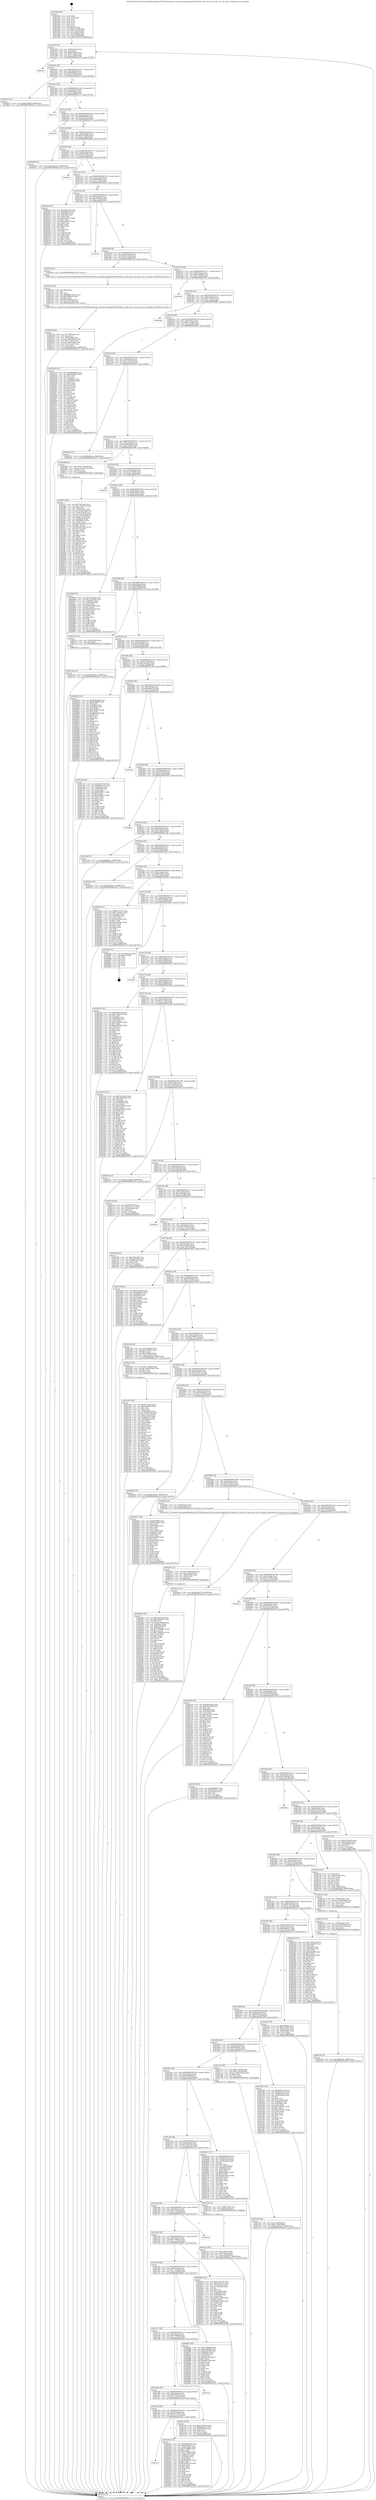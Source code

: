 digraph "0x401440" {
  label = "0x401440 (/mnt/c/Users/mathe/Desktop/tcc/POCII/binaries/extr_linuxdriversgpudrmi915selftests..intel_drv.h_intel_get_crtc_for_plane_Final-ollvm.out::main(0))"
  labelloc = "t"
  node[shape=record]

  Entry [label="",width=0.3,height=0.3,shape=circle,fillcolor=black,style=filled]
  "0x401472" [label="{
     0x401472 [32]\l
     | [instrs]\l
     &nbsp;&nbsp;0x401472 \<+6\>: mov -0x88(%rbp),%eax\l
     &nbsp;&nbsp;0x401478 \<+2\>: mov %eax,%ecx\l
     &nbsp;&nbsp;0x40147a \<+6\>: sub $0x847fbd42,%ecx\l
     &nbsp;&nbsp;0x401480 \<+6\>: mov %eax,-0x8c(%rbp)\l
     &nbsp;&nbsp;0x401486 \<+6\>: mov %ecx,-0x90(%rbp)\l
     &nbsp;&nbsp;0x40148c \<+6\>: je 0000000000402a35 \<main+0x15f5\>\l
  }"]
  "0x402a35" [label="{
     0x402a35\l
  }", style=dashed]
  "0x401492" [label="{
     0x401492 [28]\l
     | [instrs]\l
     &nbsp;&nbsp;0x401492 \<+5\>: jmp 0000000000401497 \<main+0x57\>\l
     &nbsp;&nbsp;0x401497 \<+6\>: mov -0x8c(%rbp),%eax\l
     &nbsp;&nbsp;0x40149d \<+5\>: sub $0x8b9f3404,%eax\l
     &nbsp;&nbsp;0x4014a2 \<+6\>: mov %eax,-0x94(%rbp)\l
     &nbsp;&nbsp;0x4014a8 \<+6\>: je 00000000004028c3 \<main+0x1483\>\l
  }"]
  Exit [label="",width=0.3,height=0.3,shape=circle,fillcolor=black,style=filled,peripheries=2]
  "0x4028c3" [label="{
     0x4028c3 [15]\l
     | [instrs]\l
     &nbsp;&nbsp;0x4028c3 \<+10\>: movl $0xfd300fdd,-0x88(%rbp)\l
     &nbsp;&nbsp;0x4028cd \<+5\>: jmp 0000000000402a55 \<main+0x1615\>\l
  }"]
  "0x4014ae" [label="{
     0x4014ae [28]\l
     | [instrs]\l
     &nbsp;&nbsp;0x4014ae \<+5\>: jmp 00000000004014b3 \<main+0x73\>\l
     &nbsp;&nbsp;0x4014b3 \<+6\>: mov -0x8c(%rbp),%eax\l
     &nbsp;&nbsp;0x4014b9 \<+5\>: sub $0x8f850a1a,%eax\l
     &nbsp;&nbsp;0x4014be \<+6\>: mov %eax,-0x98(%rbp)\l
     &nbsp;&nbsp;0x4014c4 \<+6\>: je 0000000000401c1e \<main+0x7de\>\l
  }"]
  "0x4027d4" [label="{
     0x4027d4 [15]\l
     | [instrs]\l
     &nbsp;&nbsp;0x4027d4 \<+10\>: movl $0xd39a8eb1,-0x88(%rbp)\l
     &nbsp;&nbsp;0x4027de \<+5\>: jmp 0000000000402a55 \<main+0x1615\>\l
  }"]
  "0x401c1e" [label="{
     0x401c1e\l
  }", style=dashed]
  "0x4014ca" [label="{
     0x4014ca [28]\l
     | [instrs]\l
     &nbsp;&nbsp;0x4014ca \<+5\>: jmp 00000000004014cf \<main+0x8f\>\l
     &nbsp;&nbsp;0x4014cf \<+6\>: mov -0x8c(%rbp),%eax\l
     &nbsp;&nbsp;0x4014d5 \<+5\>: sub $0x99fa515a,%eax\l
     &nbsp;&nbsp;0x4014da \<+6\>: mov %eax,-0x9c(%rbp)\l
     &nbsp;&nbsp;0x4014e0 \<+6\>: je 00000000004027f2 \<main+0x13b2\>\l
  }"]
  "0x40278f" [label="{
     0x40278f [15]\l
     | [instrs]\l
     &nbsp;&nbsp;0x40278f \<+10\>: movl $0x564fa78e,-0x88(%rbp)\l
     &nbsp;&nbsp;0x402799 \<+5\>: jmp 0000000000402a55 \<main+0x1615\>\l
  }"]
  "0x4027f2" [label="{
     0x4027f2\l
  }", style=dashed]
  "0x4014e6" [label="{
     0x4014e6 [28]\l
     | [instrs]\l
     &nbsp;&nbsp;0x4014e6 \<+5\>: jmp 00000000004014eb \<main+0xab\>\l
     &nbsp;&nbsp;0x4014eb \<+6\>: mov -0x8c(%rbp),%eax\l
     &nbsp;&nbsp;0x4014f1 \<+5\>: sub $0x9a730825,%eax\l
     &nbsp;&nbsp;0x4014f6 \<+6\>: mov %eax,-0xa0(%rbp)\l
     &nbsp;&nbsp;0x4014fc \<+6\>: je 00000000004024b9 \<main+0x1079\>\l
  }"]
  "0x402778" [label="{
     0x402778 [23]\l
     | [instrs]\l
     &nbsp;&nbsp;0x402778 \<+4\>: mov -0x60(%rbp),%rax\l
     &nbsp;&nbsp;0x40277c \<+7\>: movslq -0x84(%rbp),%rcx\l
     &nbsp;&nbsp;0x402783 \<+4\>: mov (%rax,%rcx,8),%rax\l
     &nbsp;&nbsp;0x402787 \<+3\>: mov %rax,%rdi\l
     &nbsp;&nbsp;0x40278a \<+5\>: call 0000000000401030 \<free@plt\>\l
     | [calls]\l
     &nbsp;&nbsp;0x401030 \{1\} (unknown)\l
  }"]
  "0x4024b9" [label="{
     0x4024b9 [15]\l
     | [instrs]\l
     &nbsp;&nbsp;0x4024b9 \<+10\>: movl $0xeaed1ad7,-0x88(%rbp)\l
     &nbsp;&nbsp;0x4024c3 \<+5\>: jmp 0000000000402a55 \<main+0x1615\>\l
  }"]
  "0x401502" [label="{
     0x401502 [28]\l
     | [instrs]\l
     &nbsp;&nbsp;0x401502 \<+5\>: jmp 0000000000401507 \<main+0xc7\>\l
     &nbsp;&nbsp;0x401507 \<+6\>: mov -0x8c(%rbp),%eax\l
     &nbsp;&nbsp;0x40150d \<+5\>: sub $0x9d0c9f93,%eax\l
     &nbsp;&nbsp;0x401512 \<+6\>: mov %eax,-0xa4(%rbp)\l
     &nbsp;&nbsp;0x401518 \<+6\>: je 00000000004029cd \<main+0x158d\>\l
  }"]
  "0x402582" [label="{
     0x402582 [167]\l
     | [instrs]\l
     &nbsp;&nbsp;0x402582 \<+5\>: mov $0x1332dc39,%esi\l
     &nbsp;&nbsp;0x402587 \<+5\>: mov $0x34b3d107,%ecx\l
     &nbsp;&nbsp;0x40258c \<+2\>: mov $0x1,%dl\l
     &nbsp;&nbsp;0x40258e \<+10\>: movl $0x0,-0x84(%rbp)\l
     &nbsp;&nbsp;0x402598 \<+8\>: mov 0x40505c,%r8d\l
     &nbsp;&nbsp;0x4025a0 \<+8\>: mov 0x405060,%r9d\l
     &nbsp;&nbsp;0x4025a8 \<+3\>: mov %r8d,%r10d\l
     &nbsp;&nbsp;0x4025ab \<+7\>: add $0x779bf893,%r10d\l
     &nbsp;&nbsp;0x4025b2 \<+4\>: sub $0x1,%r10d\l
     &nbsp;&nbsp;0x4025b6 \<+7\>: sub $0x779bf893,%r10d\l
     &nbsp;&nbsp;0x4025bd \<+4\>: imul %r10d,%r8d\l
     &nbsp;&nbsp;0x4025c1 \<+4\>: and $0x1,%r8d\l
     &nbsp;&nbsp;0x4025c5 \<+4\>: cmp $0x0,%r8d\l
     &nbsp;&nbsp;0x4025c9 \<+4\>: sete %r11b\l
     &nbsp;&nbsp;0x4025cd \<+4\>: cmp $0xa,%r9d\l
     &nbsp;&nbsp;0x4025d1 \<+3\>: setl %bl\l
     &nbsp;&nbsp;0x4025d4 \<+3\>: mov %r11b,%r14b\l
     &nbsp;&nbsp;0x4025d7 \<+4\>: xor $0xff,%r14b\l
     &nbsp;&nbsp;0x4025db \<+3\>: mov %bl,%r15b\l
     &nbsp;&nbsp;0x4025de \<+4\>: xor $0xff,%r15b\l
     &nbsp;&nbsp;0x4025e2 \<+3\>: xor $0x1,%dl\l
     &nbsp;&nbsp;0x4025e5 \<+3\>: mov %r14b,%r12b\l
     &nbsp;&nbsp;0x4025e8 \<+4\>: and $0xff,%r12b\l
     &nbsp;&nbsp;0x4025ec \<+3\>: and %dl,%r11b\l
     &nbsp;&nbsp;0x4025ef \<+3\>: mov %r15b,%r13b\l
     &nbsp;&nbsp;0x4025f2 \<+4\>: and $0xff,%r13b\l
     &nbsp;&nbsp;0x4025f6 \<+2\>: and %dl,%bl\l
     &nbsp;&nbsp;0x4025f8 \<+3\>: or %r11b,%r12b\l
     &nbsp;&nbsp;0x4025fb \<+3\>: or %bl,%r13b\l
     &nbsp;&nbsp;0x4025fe \<+3\>: xor %r13b,%r12b\l
     &nbsp;&nbsp;0x402601 \<+3\>: or %r15b,%r14b\l
     &nbsp;&nbsp;0x402604 \<+4\>: xor $0xff,%r14b\l
     &nbsp;&nbsp;0x402608 \<+3\>: or $0x1,%dl\l
     &nbsp;&nbsp;0x40260b \<+3\>: and %dl,%r14b\l
     &nbsp;&nbsp;0x40260e \<+3\>: or %r14b,%r12b\l
     &nbsp;&nbsp;0x402611 \<+4\>: test $0x1,%r12b\l
     &nbsp;&nbsp;0x402615 \<+3\>: cmovne %ecx,%esi\l
     &nbsp;&nbsp;0x402618 \<+6\>: mov %esi,-0x88(%rbp)\l
     &nbsp;&nbsp;0x40261e \<+6\>: mov %eax,-0x17c(%rbp)\l
     &nbsp;&nbsp;0x402624 \<+5\>: jmp 0000000000402a55 \<main+0x1615\>\l
  }"]
  "0x4029cd" [label="{
     0x4029cd\l
  }", style=dashed]
  "0x40151e" [label="{
     0x40151e [28]\l
     | [instrs]\l
     &nbsp;&nbsp;0x40151e \<+5\>: jmp 0000000000401523 \<main+0xe3\>\l
     &nbsp;&nbsp;0x401523 \<+6\>: mov -0x8c(%rbp),%eax\l
     &nbsp;&nbsp;0x401529 \<+5\>: sub $0xa0a9ff3e,%eax\l
     &nbsp;&nbsp;0x40152e \<+6\>: mov %eax,-0xa8(%rbp)\l
     &nbsp;&nbsp;0x401534 \<+6\>: je 00000000004022cb \<main+0xe8b\>\l
  }"]
  "0x402567" [label="{
     0x402567 [27]\l
     | [instrs]\l
     &nbsp;&nbsp;0x402567 \<+10\>: movabs $0x4030b6,%rdi\l
     &nbsp;&nbsp;0x402571 \<+4\>: mov %rax,-0x80(%rbp)\l
     &nbsp;&nbsp;0x402575 \<+4\>: mov -0x80(%rbp),%rax\l
     &nbsp;&nbsp;0x402579 \<+2\>: mov (%rax),%esi\l
     &nbsp;&nbsp;0x40257b \<+2\>: mov $0x0,%al\l
     &nbsp;&nbsp;0x40257d \<+5\>: call 0000000000401040 \<printf@plt\>\l
     | [calls]\l
     &nbsp;&nbsp;0x401040 \{1\} (unknown)\l
  }"]
  "0x4022cb" [label="{
     0x4022cb [91]\l
     | [instrs]\l
     &nbsp;&nbsp;0x4022cb \<+5\>: mov $0xeb0f4134,%eax\l
     &nbsp;&nbsp;0x4022d0 \<+5\>: mov $0xb0304dd,%ecx\l
     &nbsp;&nbsp;0x4022d5 \<+7\>: mov 0x40505c,%edx\l
     &nbsp;&nbsp;0x4022dc \<+7\>: mov 0x405060,%esi\l
     &nbsp;&nbsp;0x4022e3 \<+2\>: mov %edx,%edi\l
     &nbsp;&nbsp;0x4022e5 \<+6\>: sub $0x6a29191e,%edi\l
     &nbsp;&nbsp;0x4022eb \<+3\>: sub $0x1,%edi\l
     &nbsp;&nbsp;0x4022ee \<+6\>: add $0x6a29191e,%edi\l
     &nbsp;&nbsp;0x4022f4 \<+3\>: imul %edi,%edx\l
     &nbsp;&nbsp;0x4022f7 \<+3\>: and $0x1,%edx\l
     &nbsp;&nbsp;0x4022fa \<+3\>: cmp $0x0,%edx\l
     &nbsp;&nbsp;0x4022fd \<+4\>: sete %r8b\l
     &nbsp;&nbsp;0x402301 \<+3\>: cmp $0xa,%esi\l
     &nbsp;&nbsp;0x402304 \<+4\>: setl %r9b\l
     &nbsp;&nbsp;0x402308 \<+3\>: mov %r8b,%r10b\l
     &nbsp;&nbsp;0x40230b \<+3\>: and %r9b,%r10b\l
     &nbsp;&nbsp;0x40230e \<+3\>: xor %r9b,%r8b\l
     &nbsp;&nbsp;0x402311 \<+3\>: or %r8b,%r10b\l
     &nbsp;&nbsp;0x402314 \<+4\>: test $0x1,%r10b\l
     &nbsp;&nbsp;0x402318 \<+3\>: cmovne %ecx,%eax\l
     &nbsp;&nbsp;0x40231b \<+6\>: mov %eax,-0x88(%rbp)\l
     &nbsp;&nbsp;0x402321 \<+5\>: jmp 0000000000402a55 \<main+0x1615\>\l
  }"]
  "0x40153a" [label="{
     0x40153a [28]\l
     | [instrs]\l
     &nbsp;&nbsp;0x40153a \<+5\>: jmp 000000000040153f \<main+0xff\>\l
     &nbsp;&nbsp;0x40153f \<+6\>: mov -0x8c(%rbp),%eax\l
     &nbsp;&nbsp;0x401545 \<+5\>: sub $0xa59329ce,%eax\l
     &nbsp;&nbsp;0x40154a \<+6\>: mov %eax,-0xac(%rbp)\l
     &nbsp;&nbsp;0x401550 \<+6\>: je 00000000004027e3 \<main+0x13a3\>\l
  }"]
  "0x401ace" [label="{
     0x401ace\l
  }", style=dashed]
  "0x4027e3" [label="{
     0x4027e3\l
  }", style=dashed]
  "0x401556" [label="{
     0x401556 [28]\l
     | [instrs]\l
     &nbsp;&nbsp;0x401556 \<+5\>: jmp 000000000040155b \<main+0x11b\>\l
     &nbsp;&nbsp;0x40155b \<+6\>: mov -0x8c(%rbp),%eax\l
     &nbsp;&nbsp;0x401561 \<+5\>: sub $0xaea7c6cc,%eax\l
     &nbsp;&nbsp;0x401566 \<+6\>: mov %eax,-0xb0(%rbp)\l
     &nbsp;&nbsp;0x40156c \<+6\>: je 000000000040212d \<main+0xced\>\l
  }"]
  "0x40224c" [label="{
     0x40224c [112]\l
     | [instrs]\l
     &nbsp;&nbsp;0x40224c \<+5\>: mov $0x505bda26,%eax\l
     &nbsp;&nbsp;0x402251 \<+5\>: mov $0xfa68affe,%ecx\l
     &nbsp;&nbsp;0x402256 \<+3\>: mov -0x6c(%rbp),%edx\l
     &nbsp;&nbsp;0x402259 \<+6\>: sub $0xf7c4f8bb,%edx\l
     &nbsp;&nbsp;0x40225f \<+3\>: add $0x1,%edx\l
     &nbsp;&nbsp;0x402262 \<+6\>: add $0xf7c4f8bb,%edx\l
     &nbsp;&nbsp;0x402268 \<+3\>: mov %edx,-0x6c(%rbp)\l
     &nbsp;&nbsp;0x40226b \<+7\>: mov 0x40505c,%edx\l
     &nbsp;&nbsp;0x402272 \<+7\>: mov 0x405060,%esi\l
     &nbsp;&nbsp;0x402279 \<+2\>: mov %edx,%edi\l
     &nbsp;&nbsp;0x40227b \<+6\>: sub $0x4bd8e74e,%edi\l
     &nbsp;&nbsp;0x402281 \<+3\>: sub $0x1,%edi\l
     &nbsp;&nbsp;0x402284 \<+6\>: add $0x4bd8e74e,%edi\l
     &nbsp;&nbsp;0x40228a \<+3\>: imul %edi,%edx\l
     &nbsp;&nbsp;0x40228d \<+3\>: and $0x1,%edx\l
     &nbsp;&nbsp;0x402290 \<+3\>: cmp $0x0,%edx\l
     &nbsp;&nbsp;0x402293 \<+4\>: sete %r8b\l
     &nbsp;&nbsp;0x402297 \<+3\>: cmp $0xa,%esi\l
     &nbsp;&nbsp;0x40229a \<+4\>: setl %r9b\l
     &nbsp;&nbsp;0x40229e \<+3\>: mov %r8b,%r10b\l
     &nbsp;&nbsp;0x4022a1 \<+3\>: and %r9b,%r10b\l
     &nbsp;&nbsp;0x4022a4 \<+3\>: xor %r9b,%r8b\l
     &nbsp;&nbsp;0x4022a7 \<+3\>: or %r8b,%r10b\l
     &nbsp;&nbsp;0x4022aa \<+4\>: test $0x1,%r10b\l
     &nbsp;&nbsp;0x4022ae \<+3\>: cmovne %ecx,%eax\l
     &nbsp;&nbsp;0x4022b1 \<+6\>: mov %eax,-0x88(%rbp)\l
     &nbsp;&nbsp;0x4022b7 \<+5\>: jmp 0000000000402a55 \<main+0x1615\>\l
  }"]
  "0x40212d" [label="{
     0x40212d [5]\l
     | [instrs]\l
     &nbsp;&nbsp;0x40212d \<+5\>: call 0000000000401160 \<next_i\>\l
     | [calls]\l
     &nbsp;&nbsp;0x401160 \{1\} (/mnt/c/Users/mathe/Desktop/tcc/POCII/binaries/extr_linuxdriversgpudrmi915selftests..intel_drv.h_intel_get_crtc_for_plane_Final-ollvm.out::next_i)\l
  }"]
  "0x401572" [label="{
     0x401572 [28]\l
     | [instrs]\l
     &nbsp;&nbsp;0x401572 \<+5\>: jmp 0000000000401577 \<main+0x137\>\l
     &nbsp;&nbsp;0x401577 \<+6\>: mov -0x8c(%rbp),%eax\l
     &nbsp;&nbsp;0x40157d \<+5\>: sub $0xba160984,%eax\l
     &nbsp;&nbsp;0x401582 \<+6\>: mov %eax,-0xb4(%rbp)\l
     &nbsp;&nbsp;0x401588 \<+6\>: je 0000000000401af6 \<main+0x6b6\>\l
  }"]
  "0x40215a" [label="{
     0x40215a [46]\l
     | [instrs]\l
     &nbsp;&nbsp;0x40215a \<+6\>: mov -0x178(%rbp),%ecx\l
     &nbsp;&nbsp;0x402160 \<+3\>: imul %eax,%ecx\l
     &nbsp;&nbsp;0x402163 \<+4\>: mov -0x60(%rbp),%rsi\l
     &nbsp;&nbsp;0x402167 \<+4\>: movslq -0x64(%rbp),%rdi\l
     &nbsp;&nbsp;0x40216b \<+4\>: mov (%rsi,%rdi,8),%rsi\l
     &nbsp;&nbsp;0x40216f \<+4\>: movslq -0x6c(%rbp),%rdi\l
     &nbsp;&nbsp;0x402173 \<+4\>: mov (%rsi,%rdi,8),%rsi\l
     &nbsp;&nbsp;0x402177 \<+2\>: mov %ecx,(%rsi)\l
     &nbsp;&nbsp;0x402179 \<+10\>: movl $0x2d976e60,-0x88(%rbp)\l
     &nbsp;&nbsp;0x402183 \<+5\>: jmp 0000000000402a55 \<main+0x1615\>\l
  }"]
  "0x401af6" [label="{
     0x401af6\l
  }", style=dashed]
  "0x40158e" [label="{
     0x40158e [28]\l
     | [instrs]\l
     &nbsp;&nbsp;0x40158e \<+5\>: jmp 0000000000401593 \<main+0x153\>\l
     &nbsp;&nbsp;0x401593 \<+6\>: mov -0x8c(%rbp),%eax\l
     &nbsp;&nbsp;0x401599 \<+5\>: sub $0xbe7727d7,%eax\l
     &nbsp;&nbsp;0x40159e \<+6\>: mov %eax,-0xb8(%rbp)\l
     &nbsp;&nbsp;0x4015a4 \<+6\>: je 000000000040298b \<main+0x154b\>\l
  }"]
  "0x402132" [label="{
     0x402132 [40]\l
     | [instrs]\l
     &nbsp;&nbsp;0x402132 \<+5\>: mov $0x2,%ecx\l
     &nbsp;&nbsp;0x402137 \<+1\>: cltd\l
     &nbsp;&nbsp;0x402138 \<+2\>: idiv %ecx\l
     &nbsp;&nbsp;0x40213a \<+6\>: imul $0xfffffffe,%edx,%ecx\l
     &nbsp;&nbsp;0x402140 \<+6\>: sub $0x7a84fa54,%ecx\l
     &nbsp;&nbsp;0x402146 \<+3\>: add $0x1,%ecx\l
     &nbsp;&nbsp;0x402149 \<+6\>: add $0x7a84fa54,%ecx\l
     &nbsp;&nbsp;0x40214f \<+6\>: mov %ecx,-0x178(%rbp)\l
     &nbsp;&nbsp;0x402155 \<+5\>: call 0000000000401160 \<next_i\>\l
     | [calls]\l
     &nbsp;&nbsp;0x401160 \{1\} (/mnt/c/Users/mathe/Desktop/tcc/POCII/binaries/extr_linuxdriversgpudrmi915selftests..intel_drv.h_intel_get_crtc_for_plane_Final-ollvm.out::next_i)\l
  }"]
  "0x40298b" [label="{
     0x40298b\l
  }", style=dashed]
  "0x4015aa" [label="{
     0x4015aa [28]\l
     | [instrs]\l
     &nbsp;&nbsp;0x4015aa \<+5\>: jmp 00000000004015af \<main+0x16f\>\l
     &nbsp;&nbsp;0x4015af \<+6\>: mov -0x8c(%rbp),%eax\l
     &nbsp;&nbsp;0x4015b5 \<+5\>: sub $0xc2cae2bb,%eax\l
     &nbsp;&nbsp;0x4015ba \<+6\>: mov %eax,-0xbc(%rbp)\l
     &nbsp;&nbsp;0x4015c0 \<+6\>: je 00000000004023c8 \<main+0xf88\>\l
  }"]
  "0x401f7f" [label="{
     0x401f7f [180]\l
     | [instrs]\l
     &nbsp;&nbsp;0x401f7f \<+5\>: mov $0x72a76ac4,%ecx\l
     &nbsp;&nbsp;0x401f84 \<+5\>: mov $0xc72bc7b2,%edx\l
     &nbsp;&nbsp;0x401f89 \<+3\>: mov $0x1,%sil\l
     &nbsp;&nbsp;0x401f8c \<+4\>: mov -0x60(%rbp),%rdi\l
     &nbsp;&nbsp;0x401f90 \<+4\>: movslq -0x64(%rbp),%r8\l
     &nbsp;&nbsp;0x401f94 \<+4\>: mov (%rdi,%r8,8),%rdi\l
     &nbsp;&nbsp;0x401f98 \<+4\>: movslq -0x6c(%rbp),%r8\l
     &nbsp;&nbsp;0x401f9c \<+4\>: mov %rax,(%rdi,%r8,8)\l
     &nbsp;&nbsp;0x401fa0 \<+7\>: movl $0x0,-0x74(%rbp)\l
     &nbsp;&nbsp;0x401fa7 \<+8\>: mov 0x40505c,%r9d\l
     &nbsp;&nbsp;0x401faf \<+8\>: mov 0x405060,%r10d\l
     &nbsp;&nbsp;0x401fb7 \<+3\>: mov %r9d,%r11d\l
     &nbsp;&nbsp;0x401fba \<+7\>: add $0x5c4c5b05,%r11d\l
     &nbsp;&nbsp;0x401fc1 \<+4\>: sub $0x1,%r11d\l
     &nbsp;&nbsp;0x401fc5 \<+7\>: sub $0x5c4c5b05,%r11d\l
     &nbsp;&nbsp;0x401fcc \<+4\>: imul %r11d,%r9d\l
     &nbsp;&nbsp;0x401fd0 \<+4\>: and $0x1,%r9d\l
     &nbsp;&nbsp;0x401fd4 \<+4\>: cmp $0x0,%r9d\l
     &nbsp;&nbsp;0x401fd8 \<+3\>: sete %bl\l
     &nbsp;&nbsp;0x401fdb \<+4\>: cmp $0xa,%r10d\l
     &nbsp;&nbsp;0x401fdf \<+4\>: setl %r14b\l
     &nbsp;&nbsp;0x401fe3 \<+3\>: mov %bl,%r15b\l
     &nbsp;&nbsp;0x401fe6 \<+4\>: xor $0xff,%r15b\l
     &nbsp;&nbsp;0x401fea \<+3\>: mov %r14b,%r12b\l
     &nbsp;&nbsp;0x401fed \<+4\>: xor $0xff,%r12b\l
     &nbsp;&nbsp;0x401ff1 \<+4\>: xor $0x0,%sil\l
     &nbsp;&nbsp;0x401ff5 \<+3\>: mov %r15b,%r13b\l
     &nbsp;&nbsp;0x401ff8 \<+4\>: and $0x0,%r13b\l
     &nbsp;&nbsp;0x401ffc \<+3\>: and %sil,%bl\l
     &nbsp;&nbsp;0x401fff \<+3\>: mov %r12b,%al\l
     &nbsp;&nbsp;0x402002 \<+2\>: and $0x0,%al\l
     &nbsp;&nbsp;0x402004 \<+3\>: and %sil,%r14b\l
     &nbsp;&nbsp;0x402007 \<+3\>: or %bl,%r13b\l
     &nbsp;&nbsp;0x40200a \<+3\>: or %r14b,%al\l
     &nbsp;&nbsp;0x40200d \<+3\>: xor %al,%r13b\l
     &nbsp;&nbsp;0x402010 \<+3\>: or %r12b,%r15b\l
     &nbsp;&nbsp;0x402013 \<+4\>: xor $0xff,%r15b\l
     &nbsp;&nbsp;0x402017 \<+4\>: or $0x0,%sil\l
     &nbsp;&nbsp;0x40201b \<+3\>: and %sil,%r15b\l
     &nbsp;&nbsp;0x40201e \<+3\>: or %r15b,%r13b\l
     &nbsp;&nbsp;0x402021 \<+4\>: test $0x1,%r13b\l
     &nbsp;&nbsp;0x402025 \<+3\>: cmovne %edx,%ecx\l
     &nbsp;&nbsp;0x402028 \<+6\>: mov %ecx,-0x88(%rbp)\l
     &nbsp;&nbsp;0x40202e \<+5\>: jmp 0000000000402a55 \<main+0x1615\>\l
  }"]
  "0x4023c8" [label="{
     0x4023c8 [137]\l
     | [instrs]\l
     &nbsp;&nbsp;0x4023c8 \<+5\>: mov $0x9d0c9f93,%eax\l
     &nbsp;&nbsp;0x4023cd \<+5\>: mov $0x39528bb3,%ecx\l
     &nbsp;&nbsp;0x4023d2 \<+2\>: mov $0x1,%dl\l
     &nbsp;&nbsp;0x4023d4 \<+2\>: xor %esi,%esi\l
     &nbsp;&nbsp;0x4023d6 \<+7\>: mov 0x40505c,%edi\l
     &nbsp;&nbsp;0x4023dd \<+8\>: mov 0x405060,%r8d\l
     &nbsp;&nbsp;0x4023e5 \<+3\>: sub $0x1,%esi\l
     &nbsp;&nbsp;0x4023e8 \<+3\>: mov %edi,%r9d\l
     &nbsp;&nbsp;0x4023eb \<+3\>: add %esi,%r9d\l
     &nbsp;&nbsp;0x4023ee \<+4\>: imul %r9d,%edi\l
     &nbsp;&nbsp;0x4023f2 \<+3\>: and $0x1,%edi\l
     &nbsp;&nbsp;0x4023f5 \<+3\>: cmp $0x0,%edi\l
     &nbsp;&nbsp;0x4023f8 \<+4\>: sete %r10b\l
     &nbsp;&nbsp;0x4023fc \<+4\>: cmp $0xa,%r8d\l
     &nbsp;&nbsp;0x402400 \<+4\>: setl %r11b\l
     &nbsp;&nbsp;0x402404 \<+3\>: mov %r10b,%bl\l
     &nbsp;&nbsp;0x402407 \<+3\>: xor $0xff,%bl\l
     &nbsp;&nbsp;0x40240a \<+3\>: mov %r11b,%r14b\l
     &nbsp;&nbsp;0x40240d \<+4\>: xor $0xff,%r14b\l
     &nbsp;&nbsp;0x402411 \<+3\>: xor $0x1,%dl\l
     &nbsp;&nbsp;0x402414 \<+3\>: mov %bl,%r15b\l
     &nbsp;&nbsp;0x402417 \<+4\>: and $0xff,%r15b\l
     &nbsp;&nbsp;0x40241b \<+3\>: and %dl,%r10b\l
     &nbsp;&nbsp;0x40241e \<+3\>: mov %r14b,%r12b\l
     &nbsp;&nbsp;0x402421 \<+4\>: and $0xff,%r12b\l
     &nbsp;&nbsp;0x402425 \<+3\>: and %dl,%r11b\l
     &nbsp;&nbsp;0x402428 \<+3\>: or %r10b,%r15b\l
     &nbsp;&nbsp;0x40242b \<+3\>: or %r11b,%r12b\l
     &nbsp;&nbsp;0x40242e \<+3\>: xor %r12b,%r15b\l
     &nbsp;&nbsp;0x402431 \<+3\>: or %r14b,%bl\l
     &nbsp;&nbsp;0x402434 \<+3\>: xor $0xff,%bl\l
     &nbsp;&nbsp;0x402437 \<+3\>: or $0x1,%dl\l
     &nbsp;&nbsp;0x40243a \<+2\>: and %dl,%bl\l
     &nbsp;&nbsp;0x40243c \<+3\>: or %bl,%r15b\l
     &nbsp;&nbsp;0x40243f \<+4\>: test $0x1,%r15b\l
     &nbsp;&nbsp;0x402443 \<+3\>: cmovne %ecx,%eax\l
     &nbsp;&nbsp;0x402446 \<+6\>: mov %eax,-0x88(%rbp)\l
     &nbsp;&nbsp;0x40244c \<+5\>: jmp 0000000000402a55 \<main+0x1615\>\l
  }"]
  "0x4015c6" [label="{
     0x4015c6 [28]\l
     | [instrs]\l
     &nbsp;&nbsp;0x4015c6 \<+5\>: jmp 00000000004015cb \<main+0x18b\>\l
     &nbsp;&nbsp;0x4015cb \<+6\>: mov -0x8c(%rbp),%eax\l
     &nbsp;&nbsp;0x4015d1 \<+5\>: sub $0xc72bc7b2,%eax\l
     &nbsp;&nbsp;0x4015d6 \<+6\>: mov %eax,-0xc0(%rbp)\l
     &nbsp;&nbsp;0x4015dc \<+6\>: je 0000000000402033 \<main+0xbf3\>\l
  }"]
  "0x401e05" [label="{
     0x401e05 [163]\l
     | [instrs]\l
     &nbsp;&nbsp;0x401e05 \<+5\>: mov $0x417efa5d,%ecx\l
     &nbsp;&nbsp;0x401e0a \<+5\>: mov $0xf33a6a4d,%edx\l
     &nbsp;&nbsp;0x401e0f \<+3\>: mov $0x1,%sil\l
     &nbsp;&nbsp;0x401e12 \<+3\>: xor %r8d,%r8d\l
     &nbsp;&nbsp;0x401e15 \<+4\>: mov -0x60(%rbp),%rdi\l
     &nbsp;&nbsp;0x401e19 \<+4\>: movslq -0x64(%rbp),%r9\l
     &nbsp;&nbsp;0x401e1d \<+4\>: mov %rax,(%rdi,%r9,8)\l
     &nbsp;&nbsp;0x401e21 \<+7\>: movl $0x0,-0x6c(%rbp)\l
     &nbsp;&nbsp;0x401e28 \<+8\>: mov 0x40505c,%r10d\l
     &nbsp;&nbsp;0x401e30 \<+8\>: mov 0x405060,%r11d\l
     &nbsp;&nbsp;0x401e38 \<+4\>: sub $0x1,%r8d\l
     &nbsp;&nbsp;0x401e3c \<+3\>: mov %r10d,%ebx\l
     &nbsp;&nbsp;0x401e3f \<+3\>: add %r8d,%ebx\l
     &nbsp;&nbsp;0x401e42 \<+4\>: imul %ebx,%r10d\l
     &nbsp;&nbsp;0x401e46 \<+4\>: and $0x1,%r10d\l
     &nbsp;&nbsp;0x401e4a \<+4\>: cmp $0x0,%r10d\l
     &nbsp;&nbsp;0x401e4e \<+4\>: sete %r14b\l
     &nbsp;&nbsp;0x401e52 \<+4\>: cmp $0xa,%r11d\l
     &nbsp;&nbsp;0x401e56 \<+4\>: setl %r15b\l
     &nbsp;&nbsp;0x401e5a \<+3\>: mov %r14b,%r12b\l
     &nbsp;&nbsp;0x401e5d \<+4\>: xor $0xff,%r12b\l
     &nbsp;&nbsp;0x401e61 \<+3\>: mov %r15b,%r13b\l
     &nbsp;&nbsp;0x401e64 \<+4\>: xor $0xff,%r13b\l
     &nbsp;&nbsp;0x401e68 \<+4\>: xor $0x1,%sil\l
     &nbsp;&nbsp;0x401e6c \<+3\>: mov %r12b,%al\l
     &nbsp;&nbsp;0x401e6f \<+2\>: and $0xff,%al\l
     &nbsp;&nbsp;0x401e71 \<+3\>: and %sil,%r14b\l
     &nbsp;&nbsp;0x401e74 \<+3\>: mov %r13b,%dil\l
     &nbsp;&nbsp;0x401e77 \<+4\>: and $0xff,%dil\l
     &nbsp;&nbsp;0x401e7b \<+3\>: and %sil,%r15b\l
     &nbsp;&nbsp;0x401e7e \<+3\>: or %r14b,%al\l
     &nbsp;&nbsp;0x401e81 \<+3\>: or %r15b,%dil\l
     &nbsp;&nbsp;0x401e84 \<+3\>: xor %dil,%al\l
     &nbsp;&nbsp;0x401e87 \<+3\>: or %r13b,%r12b\l
     &nbsp;&nbsp;0x401e8a \<+4\>: xor $0xff,%r12b\l
     &nbsp;&nbsp;0x401e8e \<+4\>: or $0x1,%sil\l
     &nbsp;&nbsp;0x401e92 \<+3\>: and %sil,%r12b\l
     &nbsp;&nbsp;0x401e95 \<+3\>: or %r12b,%al\l
     &nbsp;&nbsp;0x401e98 \<+2\>: test $0x1,%al\l
     &nbsp;&nbsp;0x401e9a \<+3\>: cmovne %edx,%ecx\l
     &nbsp;&nbsp;0x401e9d \<+6\>: mov %ecx,-0x88(%rbp)\l
     &nbsp;&nbsp;0x401ea3 \<+5\>: jmp 0000000000402a55 \<main+0x1615\>\l
  }"]
  "0x402033" [label="{
     0x402033 [15]\l
     | [instrs]\l
     &nbsp;&nbsp;0x402033 \<+10\>: movl $0xfbbd0a5a,-0x88(%rbp)\l
     &nbsp;&nbsp;0x40203d \<+5\>: jmp 0000000000402a55 \<main+0x1615\>\l
  }"]
  "0x4015e2" [label="{
     0x4015e2 [28]\l
     | [instrs]\l
     &nbsp;&nbsp;0x4015e2 \<+5\>: jmp 00000000004015e7 \<main+0x1a7\>\l
     &nbsp;&nbsp;0x4015e7 \<+6\>: mov -0x8c(%rbp),%eax\l
     &nbsp;&nbsp;0x4015ed \<+5\>: sub $0xc96429d2,%eax\l
     &nbsp;&nbsp;0x4015f2 \<+6\>: mov %eax,-0xc4(%rbp)\l
     &nbsp;&nbsp;0x4015f8 \<+6\>: je 0000000000401f68 \<main+0xb28\>\l
  }"]
  "0x401c8e" [label="{
     0x401c8e [26]\l
     | [instrs]\l
     &nbsp;&nbsp;0x401c8e \<+4\>: mov %rax,-0x60(%rbp)\l
     &nbsp;&nbsp;0x401c92 \<+7\>: movl $0x0,-0x64(%rbp)\l
     &nbsp;&nbsp;0x401c99 \<+10\>: movl $0xeaed1ad7,-0x88(%rbp)\l
     &nbsp;&nbsp;0x401ca3 \<+5\>: jmp 0000000000402a55 \<main+0x1615\>\l
  }"]
  "0x401f68" [label="{
     0x401f68 [23]\l
     | [instrs]\l
     &nbsp;&nbsp;0x401f68 \<+7\>: movl $0x1,-0x70(%rbp)\l
     &nbsp;&nbsp;0x401f6f \<+4\>: movslq -0x70(%rbp),%rax\l
     &nbsp;&nbsp;0x401f73 \<+4\>: shl $0x2,%rax\l
     &nbsp;&nbsp;0x401f77 \<+3\>: mov %rax,%rdi\l
     &nbsp;&nbsp;0x401f7a \<+5\>: call 0000000000401050 \<malloc@plt\>\l
     | [calls]\l
     &nbsp;&nbsp;0x401050 \{1\} (unknown)\l
  }"]
  "0x4015fe" [label="{
     0x4015fe [28]\l
     | [instrs]\l
     &nbsp;&nbsp;0x4015fe \<+5\>: jmp 0000000000401603 \<main+0x1c3\>\l
     &nbsp;&nbsp;0x401603 \<+6\>: mov -0x8c(%rbp),%eax\l
     &nbsp;&nbsp;0x401609 \<+5\>: sub $0xcfc7b6d9,%eax\l
     &nbsp;&nbsp;0x40160e \<+6\>: mov %eax,-0xc8(%rbp)\l
     &nbsp;&nbsp;0x401614 \<+6\>: je 0000000000401b7f \<main+0x73f\>\l
  }"]
  "0x401ab2" [label="{
     0x401ab2 [28]\l
     | [instrs]\l
     &nbsp;&nbsp;0x401ab2 \<+5\>: jmp 0000000000401ab7 \<main+0x677\>\l
     &nbsp;&nbsp;0x401ab7 \<+6\>: mov -0x8c(%rbp),%eax\l
     &nbsp;&nbsp;0x401abd \<+5\>: sub $0x79a71d45,%eax\l
     &nbsp;&nbsp;0x401ac2 \<+6\>: mov %eax,-0x174(%rbp)\l
     &nbsp;&nbsp;0x401ac8 \<+6\>: je 000000000040224c \<main+0xe0c\>\l
  }"]
  "0x401b7f" [label="{
     0x401b7f\l
  }", style=dashed]
  "0x40161a" [label="{
     0x40161a [28]\l
     | [instrs]\l
     &nbsp;&nbsp;0x40161a \<+5\>: jmp 000000000040161f \<main+0x1df\>\l
     &nbsp;&nbsp;0x40161f \<+6\>: mov -0x8c(%rbp),%eax\l
     &nbsp;&nbsp;0x401625 \<+5\>: sub $0xd39a8eb1,%eax\l
     &nbsp;&nbsp;0x40162a \<+6\>: mov %eax,-0xcc(%rbp)\l
     &nbsp;&nbsp;0x401630 \<+6\>: je 0000000000402806 \<main+0x13c6\>\l
  }"]
  "0x401c52" [label="{
     0x401c52 [30]\l
     | [instrs]\l
     &nbsp;&nbsp;0x401c52 \<+5\>: mov $0xa59329ce,%eax\l
     &nbsp;&nbsp;0x401c57 \<+5\>: mov $0x6edd8a53,%ecx\l
     &nbsp;&nbsp;0x401c5c \<+3\>: mov -0x30(%rbp),%edx\l
     &nbsp;&nbsp;0x401c5f \<+3\>: cmp $0x0,%edx\l
     &nbsp;&nbsp;0x401c62 \<+3\>: cmove %ecx,%eax\l
     &nbsp;&nbsp;0x401c65 \<+6\>: mov %eax,-0x88(%rbp)\l
     &nbsp;&nbsp;0x401c6b \<+5\>: jmp 0000000000402a55 \<main+0x1615\>\l
  }"]
  "0x402806" [label="{
     0x402806 [91]\l
     | [instrs]\l
     &nbsp;&nbsp;0x402806 \<+5\>: mov $0x77f59e6b,%eax\l
     &nbsp;&nbsp;0x40280b \<+5\>: mov $0x7732c6eb,%ecx\l
     &nbsp;&nbsp;0x402810 \<+7\>: mov 0x40505c,%edx\l
     &nbsp;&nbsp;0x402817 \<+7\>: mov 0x405060,%esi\l
     &nbsp;&nbsp;0x40281e \<+2\>: mov %edx,%edi\l
     &nbsp;&nbsp;0x402820 \<+6\>: sub $0x51fb19da,%edi\l
     &nbsp;&nbsp;0x402826 \<+3\>: sub $0x1,%edi\l
     &nbsp;&nbsp;0x402829 \<+6\>: add $0x51fb19da,%edi\l
     &nbsp;&nbsp;0x40282f \<+3\>: imul %edi,%edx\l
     &nbsp;&nbsp;0x402832 \<+3\>: and $0x1,%edx\l
     &nbsp;&nbsp;0x402835 \<+3\>: cmp $0x0,%edx\l
     &nbsp;&nbsp;0x402838 \<+4\>: sete %r8b\l
     &nbsp;&nbsp;0x40283c \<+3\>: cmp $0xa,%esi\l
     &nbsp;&nbsp;0x40283f \<+4\>: setl %r9b\l
     &nbsp;&nbsp;0x402843 \<+3\>: mov %r8b,%r10b\l
     &nbsp;&nbsp;0x402846 \<+3\>: and %r9b,%r10b\l
     &nbsp;&nbsp;0x402849 \<+3\>: xor %r9b,%r8b\l
     &nbsp;&nbsp;0x40284c \<+3\>: or %r8b,%r10b\l
     &nbsp;&nbsp;0x40284f \<+4\>: test $0x1,%r10b\l
     &nbsp;&nbsp;0x402853 \<+3\>: cmovne %ecx,%eax\l
     &nbsp;&nbsp;0x402856 \<+6\>: mov %eax,-0x88(%rbp)\l
     &nbsp;&nbsp;0x40285c \<+5\>: jmp 0000000000402a55 \<main+0x1615\>\l
  }"]
  "0x401636" [label="{
     0x401636 [28]\l
     | [instrs]\l
     &nbsp;&nbsp;0x401636 \<+5\>: jmp 000000000040163b \<main+0x1fb\>\l
     &nbsp;&nbsp;0x40163b \<+6\>: mov -0x8c(%rbp),%eax\l
     &nbsp;&nbsp;0x401641 \<+5\>: sub $0xd5690f02,%eax\l
     &nbsp;&nbsp;0x401646 \<+6\>: mov %eax,-0xd0(%rbp)\l
     &nbsp;&nbsp;0x40164c \<+6\>: je 00000000004027c8 \<main+0x1388\>\l
  }"]
  "0x401a96" [label="{
     0x401a96 [28]\l
     | [instrs]\l
     &nbsp;&nbsp;0x401a96 \<+5\>: jmp 0000000000401a9b \<main+0x65b\>\l
     &nbsp;&nbsp;0x401a9b \<+6\>: mov -0x8c(%rbp),%eax\l
     &nbsp;&nbsp;0x401aa1 \<+5\>: sub $0x79245523,%eax\l
     &nbsp;&nbsp;0x401aa6 \<+6\>: mov %eax,-0x170(%rbp)\l
     &nbsp;&nbsp;0x401aac \<+6\>: je 0000000000401c52 \<main+0x812\>\l
  }"]
  "0x4027c8" [label="{
     0x4027c8 [12]\l
     | [instrs]\l
     &nbsp;&nbsp;0x4027c8 \<+4\>: mov -0x60(%rbp),%rax\l
     &nbsp;&nbsp;0x4027cc \<+3\>: mov %rax,%rdi\l
     &nbsp;&nbsp;0x4027cf \<+5\>: call 0000000000401030 \<free@plt\>\l
     | [calls]\l
     &nbsp;&nbsp;0x401030 \{1\} (unknown)\l
  }"]
  "0x401652" [label="{
     0x401652 [28]\l
     | [instrs]\l
     &nbsp;&nbsp;0x401652 \<+5\>: jmp 0000000000401657 \<main+0x217\>\l
     &nbsp;&nbsp;0x401657 \<+6\>: mov -0x8c(%rbp),%eax\l
     &nbsp;&nbsp;0x40165d \<+5\>: sub $0xdbc98cb5,%eax\l
     &nbsp;&nbsp;0x401662 \<+6\>: mov %eax,-0xd4(%rbp)\l
     &nbsp;&nbsp;0x401668 \<+6\>: je 0000000000402638 \<main+0x11f8\>\l
  }"]
  "0x402a44" [label="{
     0x402a44\l
  }", style=dashed]
  "0x402638" [label="{
     0x402638 [147]\l
     | [instrs]\l
     &nbsp;&nbsp;0x402638 \<+5\>: mov $0x847fbd42,%eax\l
     &nbsp;&nbsp;0x40263d \<+5\>: mov $0x6ef64f95,%ecx\l
     &nbsp;&nbsp;0x402642 \<+2\>: mov $0x1,%dl\l
     &nbsp;&nbsp;0x402644 \<+7\>: mov 0x40505c,%esi\l
     &nbsp;&nbsp;0x40264b \<+7\>: mov 0x405060,%edi\l
     &nbsp;&nbsp;0x402652 \<+3\>: mov %esi,%r8d\l
     &nbsp;&nbsp;0x402655 \<+7\>: add $0x890d5d3f,%r8d\l
     &nbsp;&nbsp;0x40265c \<+4\>: sub $0x1,%r8d\l
     &nbsp;&nbsp;0x402660 \<+7\>: sub $0x890d5d3f,%r8d\l
     &nbsp;&nbsp;0x402667 \<+4\>: imul %r8d,%esi\l
     &nbsp;&nbsp;0x40266b \<+3\>: and $0x1,%esi\l
     &nbsp;&nbsp;0x40266e \<+3\>: cmp $0x0,%esi\l
     &nbsp;&nbsp;0x402671 \<+4\>: sete %r9b\l
     &nbsp;&nbsp;0x402675 \<+3\>: cmp $0xa,%edi\l
     &nbsp;&nbsp;0x402678 \<+4\>: setl %r10b\l
     &nbsp;&nbsp;0x40267c \<+3\>: mov %r9b,%r11b\l
     &nbsp;&nbsp;0x40267f \<+4\>: xor $0xff,%r11b\l
     &nbsp;&nbsp;0x402683 \<+3\>: mov %r10b,%bl\l
     &nbsp;&nbsp;0x402686 \<+3\>: xor $0xff,%bl\l
     &nbsp;&nbsp;0x402689 \<+3\>: xor $0x0,%dl\l
     &nbsp;&nbsp;0x40268c \<+3\>: mov %r11b,%r14b\l
     &nbsp;&nbsp;0x40268f \<+4\>: and $0x0,%r14b\l
     &nbsp;&nbsp;0x402693 \<+3\>: and %dl,%r9b\l
     &nbsp;&nbsp;0x402696 \<+3\>: mov %bl,%r15b\l
     &nbsp;&nbsp;0x402699 \<+4\>: and $0x0,%r15b\l
     &nbsp;&nbsp;0x40269d \<+3\>: and %dl,%r10b\l
     &nbsp;&nbsp;0x4026a0 \<+3\>: or %r9b,%r14b\l
     &nbsp;&nbsp;0x4026a3 \<+3\>: or %r10b,%r15b\l
     &nbsp;&nbsp;0x4026a6 \<+3\>: xor %r15b,%r14b\l
     &nbsp;&nbsp;0x4026a9 \<+3\>: or %bl,%r11b\l
     &nbsp;&nbsp;0x4026ac \<+4\>: xor $0xff,%r11b\l
     &nbsp;&nbsp;0x4026b0 \<+3\>: or $0x0,%dl\l
     &nbsp;&nbsp;0x4026b3 \<+3\>: and %dl,%r11b\l
     &nbsp;&nbsp;0x4026b6 \<+3\>: or %r11b,%r14b\l
     &nbsp;&nbsp;0x4026b9 \<+4\>: test $0x1,%r14b\l
     &nbsp;&nbsp;0x4026bd \<+3\>: cmovne %ecx,%eax\l
     &nbsp;&nbsp;0x4026c0 \<+6\>: mov %eax,-0x88(%rbp)\l
     &nbsp;&nbsp;0x4026c6 \<+5\>: jmp 0000000000402a55 \<main+0x1615\>\l
  }"]
  "0x40166e" [label="{
     0x40166e [28]\l
     | [instrs]\l
     &nbsp;&nbsp;0x40166e \<+5\>: jmp 0000000000401673 \<main+0x233\>\l
     &nbsp;&nbsp;0x401673 \<+6\>: mov -0x8c(%rbp),%eax\l
     &nbsp;&nbsp;0x401679 \<+5\>: sub $0xeaed1ad7,%eax\l
     &nbsp;&nbsp;0x40167e \<+6\>: mov %eax,-0xd8(%rbp)\l
     &nbsp;&nbsp;0x401684 \<+6\>: je 0000000000401ca8 \<main+0x868\>\l
  }"]
  "0x401a7a" [label="{
     0x401a7a [28]\l
     | [instrs]\l
     &nbsp;&nbsp;0x401a7a \<+5\>: jmp 0000000000401a7f \<main+0x63f\>\l
     &nbsp;&nbsp;0x401a7f \<+6\>: mov -0x8c(%rbp),%eax\l
     &nbsp;&nbsp;0x401a85 \<+5\>: sub $0x77f59e6b,%eax\l
     &nbsp;&nbsp;0x401a8a \<+6\>: mov %eax,-0x16c(%rbp)\l
     &nbsp;&nbsp;0x401a90 \<+6\>: je 0000000000402a44 \<main+0x1604\>\l
  }"]
  "0x401ca8" [label="{
     0x401ca8 [91]\l
     | [instrs]\l
     &nbsp;&nbsp;0x401ca8 \<+5\>: mov $0xed051c93,%eax\l
     &nbsp;&nbsp;0x401cad \<+5\>: mov $0x6a85ea15,%ecx\l
     &nbsp;&nbsp;0x401cb2 \<+7\>: mov 0x40505c,%edx\l
     &nbsp;&nbsp;0x401cb9 \<+7\>: mov 0x405060,%esi\l
     &nbsp;&nbsp;0x401cc0 \<+2\>: mov %edx,%edi\l
     &nbsp;&nbsp;0x401cc2 \<+6\>: add $0x845d8511,%edi\l
     &nbsp;&nbsp;0x401cc8 \<+3\>: sub $0x1,%edi\l
     &nbsp;&nbsp;0x401ccb \<+6\>: sub $0x845d8511,%edi\l
     &nbsp;&nbsp;0x401cd1 \<+3\>: imul %edi,%edx\l
     &nbsp;&nbsp;0x401cd4 \<+3\>: and $0x1,%edx\l
     &nbsp;&nbsp;0x401cd7 \<+3\>: cmp $0x0,%edx\l
     &nbsp;&nbsp;0x401cda \<+4\>: sete %r8b\l
     &nbsp;&nbsp;0x401cde \<+3\>: cmp $0xa,%esi\l
     &nbsp;&nbsp;0x401ce1 \<+4\>: setl %r9b\l
     &nbsp;&nbsp;0x401ce5 \<+3\>: mov %r8b,%r10b\l
     &nbsp;&nbsp;0x401ce8 \<+3\>: and %r9b,%r10b\l
     &nbsp;&nbsp;0x401ceb \<+3\>: xor %r9b,%r8b\l
     &nbsp;&nbsp;0x401cee \<+3\>: or %r8b,%r10b\l
     &nbsp;&nbsp;0x401cf1 \<+4\>: test $0x1,%r10b\l
     &nbsp;&nbsp;0x401cf5 \<+3\>: cmovne %ecx,%eax\l
     &nbsp;&nbsp;0x401cf8 \<+6\>: mov %eax,-0x88(%rbp)\l
     &nbsp;&nbsp;0x401cfe \<+5\>: jmp 0000000000402a55 \<main+0x1615\>\l
  }"]
  "0x40168a" [label="{
     0x40168a [28]\l
     | [instrs]\l
     &nbsp;&nbsp;0x40168a \<+5\>: jmp 000000000040168f \<main+0x24f\>\l
     &nbsp;&nbsp;0x40168f \<+6\>: mov -0x8c(%rbp),%eax\l
     &nbsp;&nbsp;0x401695 \<+5\>: sub $0xeb0f4134,%eax\l
     &nbsp;&nbsp;0x40169a \<+6\>: mov %eax,-0xdc(%rbp)\l
     &nbsp;&nbsp;0x4016a0 \<+6\>: je 00000000004029be \<main+0x157e\>\l
  }"]
  "0x402861" [label="{
     0x402861 [98]\l
     | [instrs]\l
     &nbsp;&nbsp;0x402861 \<+5\>: mov $0x77f59e6b,%eax\l
     &nbsp;&nbsp;0x402866 \<+5\>: mov $0x8b9f3404,%ecx\l
     &nbsp;&nbsp;0x40286b \<+7\>: movl $0x0,-0x38(%rbp)\l
     &nbsp;&nbsp;0x402872 \<+7\>: mov 0x40505c,%edx\l
     &nbsp;&nbsp;0x402879 \<+7\>: mov 0x405060,%esi\l
     &nbsp;&nbsp;0x402880 \<+2\>: mov %edx,%edi\l
     &nbsp;&nbsp;0x402882 \<+6\>: sub $0xd95a165f,%edi\l
     &nbsp;&nbsp;0x402888 \<+3\>: sub $0x1,%edi\l
     &nbsp;&nbsp;0x40288b \<+6\>: add $0xd95a165f,%edi\l
     &nbsp;&nbsp;0x402891 \<+3\>: imul %edi,%edx\l
     &nbsp;&nbsp;0x402894 \<+3\>: and $0x1,%edx\l
     &nbsp;&nbsp;0x402897 \<+3\>: cmp $0x0,%edx\l
     &nbsp;&nbsp;0x40289a \<+4\>: sete %r8b\l
     &nbsp;&nbsp;0x40289e \<+3\>: cmp $0xa,%esi\l
     &nbsp;&nbsp;0x4028a1 \<+4\>: setl %r9b\l
     &nbsp;&nbsp;0x4028a5 \<+3\>: mov %r8b,%r10b\l
     &nbsp;&nbsp;0x4028a8 \<+3\>: and %r9b,%r10b\l
     &nbsp;&nbsp;0x4028ab \<+3\>: xor %r9b,%r8b\l
     &nbsp;&nbsp;0x4028ae \<+3\>: or %r8b,%r10b\l
     &nbsp;&nbsp;0x4028b1 \<+4\>: test $0x1,%r10b\l
     &nbsp;&nbsp;0x4028b5 \<+3\>: cmovne %ecx,%eax\l
     &nbsp;&nbsp;0x4028b8 \<+6\>: mov %eax,-0x88(%rbp)\l
     &nbsp;&nbsp;0x4028be \<+5\>: jmp 0000000000402a55 \<main+0x1615\>\l
  }"]
  "0x4029be" [label="{
     0x4029be\l
  }", style=dashed]
  "0x4016a6" [label="{
     0x4016a6 [28]\l
     | [instrs]\l
     &nbsp;&nbsp;0x4016a6 \<+5\>: jmp 00000000004016ab \<main+0x26b\>\l
     &nbsp;&nbsp;0x4016ab \<+6\>: mov -0x8c(%rbp),%eax\l
     &nbsp;&nbsp;0x4016b1 \<+5\>: sub $0xed051c93,%eax\l
     &nbsp;&nbsp;0x4016b6 \<+6\>: mov %eax,-0xe0(%rbp)\l
     &nbsp;&nbsp;0x4016bc \<+6\>: je 0000000000402902 \<main+0x14c2\>\l
  }"]
  "0x401a5e" [label="{
     0x401a5e [28]\l
     | [instrs]\l
     &nbsp;&nbsp;0x401a5e \<+5\>: jmp 0000000000401a63 \<main+0x623\>\l
     &nbsp;&nbsp;0x401a63 \<+6\>: mov -0x8c(%rbp),%eax\l
     &nbsp;&nbsp;0x401a69 \<+5\>: sub $0x7732c6eb,%eax\l
     &nbsp;&nbsp;0x401a6e \<+6\>: mov %eax,-0x168(%rbp)\l
     &nbsp;&nbsp;0x401a74 \<+6\>: je 0000000000402861 \<main+0x1421\>\l
  }"]
  "0x402902" [label="{
     0x402902\l
  }", style=dashed]
  "0x4016c2" [label="{
     0x4016c2 [28]\l
     | [instrs]\l
     &nbsp;&nbsp;0x4016c2 \<+5\>: jmp 00000000004016c7 \<main+0x287\>\l
     &nbsp;&nbsp;0x4016c7 \<+6\>: mov -0x8c(%rbp),%eax\l
     &nbsp;&nbsp;0x4016cd \<+5\>: sub $0xf33a6a4d,%eax\l
     &nbsp;&nbsp;0x4016d2 \<+6\>: mov %eax,-0xe4(%rbp)\l
     &nbsp;&nbsp;0x4016d8 \<+6\>: je 0000000000401ea8 \<main+0xa68\>\l
  }"]
  "0x40209d" [label="{
     0x40209d [114]\l
     | [instrs]\l
     &nbsp;&nbsp;0x40209d \<+5\>: mov $0xbe7727d7,%eax\l
     &nbsp;&nbsp;0x4020a2 \<+5\>: mov $0x124b6152,%ecx\l
     &nbsp;&nbsp;0x4020a7 \<+3\>: mov -0x74(%rbp),%edx\l
     &nbsp;&nbsp;0x4020aa \<+3\>: cmp -0x70(%rbp),%edx\l
     &nbsp;&nbsp;0x4020ad \<+4\>: setl %sil\l
     &nbsp;&nbsp;0x4020b1 \<+4\>: and $0x1,%sil\l
     &nbsp;&nbsp;0x4020b5 \<+4\>: mov %sil,-0x2a(%rbp)\l
     &nbsp;&nbsp;0x4020b9 \<+7\>: mov 0x40505c,%edx\l
     &nbsp;&nbsp;0x4020c0 \<+7\>: mov 0x405060,%edi\l
     &nbsp;&nbsp;0x4020c7 \<+3\>: mov %edx,%r8d\l
     &nbsp;&nbsp;0x4020ca \<+7\>: add $0x403e70b9,%r8d\l
     &nbsp;&nbsp;0x4020d1 \<+4\>: sub $0x1,%r8d\l
     &nbsp;&nbsp;0x4020d5 \<+7\>: sub $0x403e70b9,%r8d\l
     &nbsp;&nbsp;0x4020dc \<+4\>: imul %r8d,%edx\l
     &nbsp;&nbsp;0x4020e0 \<+3\>: and $0x1,%edx\l
     &nbsp;&nbsp;0x4020e3 \<+3\>: cmp $0x0,%edx\l
     &nbsp;&nbsp;0x4020e6 \<+4\>: sete %sil\l
     &nbsp;&nbsp;0x4020ea \<+3\>: cmp $0xa,%edi\l
     &nbsp;&nbsp;0x4020ed \<+4\>: setl %r9b\l
     &nbsp;&nbsp;0x4020f1 \<+3\>: mov %sil,%r10b\l
     &nbsp;&nbsp;0x4020f4 \<+3\>: and %r9b,%r10b\l
     &nbsp;&nbsp;0x4020f7 \<+3\>: xor %r9b,%sil\l
     &nbsp;&nbsp;0x4020fa \<+3\>: or %sil,%r10b\l
     &nbsp;&nbsp;0x4020fd \<+4\>: test $0x1,%r10b\l
     &nbsp;&nbsp;0x402101 \<+3\>: cmovne %ecx,%eax\l
     &nbsp;&nbsp;0x402104 \<+6\>: mov %eax,-0x88(%rbp)\l
     &nbsp;&nbsp;0x40210a \<+5\>: jmp 0000000000402a55 \<main+0x1615\>\l
  }"]
  "0x401ea8" [label="{
     0x401ea8 [15]\l
     | [instrs]\l
     &nbsp;&nbsp;0x401ea8 \<+10\>: movl $0x68a46ae7,-0x88(%rbp)\l
     &nbsp;&nbsp;0x401eb2 \<+5\>: jmp 0000000000402a55 \<main+0x1615\>\l
  }"]
  "0x4016de" [label="{
     0x4016de [28]\l
     | [instrs]\l
     &nbsp;&nbsp;0x4016de \<+5\>: jmp 00000000004016e3 \<main+0x2a3\>\l
     &nbsp;&nbsp;0x4016e3 \<+6\>: mov -0x8c(%rbp),%eax\l
     &nbsp;&nbsp;0x4016e9 \<+5\>: sub $0xfa68affe,%eax\l
     &nbsp;&nbsp;0x4016ee \<+6\>: mov %eax,-0xe8(%rbp)\l
     &nbsp;&nbsp;0x4016f4 \<+6\>: je 00000000004022bc \<main+0xe7c\>\l
  }"]
  "0x401a42" [label="{
     0x401a42 [28]\l
     | [instrs]\l
     &nbsp;&nbsp;0x401a42 \<+5\>: jmp 0000000000401a47 \<main+0x607\>\l
     &nbsp;&nbsp;0x401a47 \<+6\>: mov -0x8c(%rbp),%eax\l
     &nbsp;&nbsp;0x401a4d \<+5\>: sub $0x7718030c,%eax\l
     &nbsp;&nbsp;0x401a52 \<+6\>: mov %eax,-0x164(%rbp)\l
     &nbsp;&nbsp;0x401a58 \<+6\>: je 000000000040209d \<main+0xc5d\>\l
  }"]
  "0x4022bc" [label="{
     0x4022bc [15]\l
     | [instrs]\l
     &nbsp;&nbsp;0x4022bc \<+10\>: movl $0x68a46ae7,-0x88(%rbp)\l
     &nbsp;&nbsp;0x4022c6 \<+5\>: jmp 0000000000402a55 \<main+0x1615\>\l
  }"]
  "0x4016fa" [label="{
     0x4016fa [28]\l
     | [instrs]\l
     &nbsp;&nbsp;0x4016fa \<+5\>: jmp 00000000004016ff \<main+0x2bf\>\l
     &nbsp;&nbsp;0x4016ff \<+6\>: mov -0x8c(%rbp),%eax\l
     &nbsp;&nbsp;0x401705 \<+5\>: sub $0xfbbd0a5a,%eax\l
     &nbsp;&nbsp;0x40170a \<+6\>: mov %eax,-0xec(%rbp)\l
     &nbsp;&nbsp;0x401710 \<+6\>: je 0000000000402042 \<main+0xc02\>\l
  }"]
  "0x40294a" [label="{
     0x40294a\l
  }", style=dashed]
  "0x402042" [label="{
     0x402042 [91]\l
     | [instrs]\l
     &nbsp;&nbsp;0x402042 \<+5\>: mov $0xbe7727d7,%eax\l
     &nbsp;&nbsp;0x402047 \<+5\>: mov $0x7718030c,%ecx\l
     &nbsp;&nbsp;0x40204c \<+7\>: mov 0x40505c,%edx\l
     &nbsp;&nbsp;0x402053 \<+7\>: mov 0x405060,%esi\l
     &nbsp;&nbsp;0x40205a \<+2\>: mov %edx,%edi\l
     &nbsp;&nbsp;0x40205c \<+6\>: sub $0xca5a83b7,%edi\l
     &nbsp;&nbsp;0x402062 \<+3\>: sub $0x1,%edi\l
     &nbsp;&nbsp;0x402065 \<+6\>: add $0xca5a83b7,%edi\l
     &nbsp;&nbsp;0x40206b \<+3\>: imul %edi,%edx\l
     &nbsp;&nbsp;0x40206e \<+3\>: and $0x1,%edx\l
     &nbsp;&nbsp;0x402071 \<+3\>: cmp $0x0,%edx\l
     &nbsp;&nbsp;0x402074 \<+4\>: sete %r8b\l
     &nbsp;&nbsp;0x402078 \<+3\>: cmp $0xa,%esi\l
     &nbsp;&nbsp;0x40207b \<+4\>: setl %r9b\l
     &nbsp;&nbsp;0x40207f \<+3\>: mov %r8b,%r10b\l
     &nbsp;&nbsp;0x402082 \<+3\>: and %r9b,%r10b\l
     &nbsp;&nbsp;0x402085 \<+3\>: xor %r9b,%r8b\l
     &nbsp;&nbsp;0x402088 \<+3\>: or %r8b,%r10b\l
     &nbsp;&nbsp;0x40208b \<+4\>: test $0x1,%r10b\l
     &nbsp;&nbsp;0x40208f \<+3\>: cmovne %ecx,%eax\l
     &nbsp;&nbsp;0x402092 \<+6\>: mov %eax,-0x88(%rbp)\l
     &nbsp;&nbsp;0x402098 \<+5\>: jmp 0000000000402a55 \<main+0x1615\>\l
  }"]
  "0x401716" [label="{
     0x401716 [28]\l
     | [instrs]\l
     &nbsp;&nbsp;0x401716 \<+5\>: jmp 000000000040171b \<main+0x2db\>\l
     &nbsp;&nbsp;0x40171b \<+6\>: mov -0x8c(%rbp),%eax\l
     &nbsp;&nbsp;0x401721 \<+5\>: sub $0xfd300fdd,%eax\l
     &nbsp;&nbsp;0x401726 \<+6\>: mov %eax,-0xf0(%rbp)\l
     &nbsp;&nbsp;0x40172c \<+6\>: je 00000000004028d2 \<main+0x1492\>\l
  }"]
  "0x401c3a" [label="{
     0x401c3a [24]\l
     | [instrs]\l
     &nbsp;&nbsp;0x401c3a \<+3\>: mov %eax,-0x4c(%rbp)\l
     &nbsp;&nbsp;0x401c3d \<+3\>: mov -0x4c(%rbp),%eax\l
     &nbsp;&nbsp;0x401c40 \<+3\>: mov %eax,-0x30(%rbp)\l
     &nbsp;&nbsp;0x401c43 \<+10\>: movl $0x79245523,-0x88(%rbp)\l
     &nbsp;&nbsp;0x401c4d \<+5\>: jmp 0000000000402a55 \<main+0x1615\>\l
  }"]
  "0x4028d2" [label="{
     0x4028d2 [21]\l
     | [instrs]\l
     &nbsp;&nbsp;0x4028d2 \<+3\>: mov -0x38(%rbp),%eax\l
     &nbsp;&nbsp;0x4028d5 \<+7\>: add $0x158,%rsp\l
     &nbsp;&nbsp;0x4028dc \<+1\>: pop %rbx\l
     &nbsp;&nbsp;0x4028dd \<+2\>: pop %r12\l
     &nbsp;&nbsp;0x4028df \<+2\>: pop %r13\l
     &nbsp;&nbsp;0x4028e1 \<+2\>: pop %r14\l
     &nbsp;&nbsp;0x4028e3 \<+2\>: pop %r15\l
     &nbsp;&nbsp;0x4028e5 \<+1\>: pop %rbp\l
     &nbsp;&nbsp;0x4028e6 \<+1\>: ret\l
  }"]
  "0x401732" [label="{
     0x401732 [28]\l
     | [instrs]\l
     &nbsp;&nbsp;0x401732 \<+5\>: jmp 0000000000401737 \<main+0x2f7\>\l
     &nbsp;&nbsp;0x401737 \<+6\>: mov -0x8c(%rbp),%eax\l
     &nbsp;&nbsp;0x40173d \<+5\>: sub $0x8ca2805,%eax\l
     &nbsp;&nbsp;0x401742 \<+6\>: mov %eax,-0xf4(%rbp)\l
     &nbsp;&nbsp;0x401748 \<+6\>: je 00000000004028e7 \<main+0x14a7\>\l
  }"]
  "0x401a26" [label="{
     0x401a26 [28]\l
     | [instrs]\l
     &nbsp;&nbsp;0x401a26 \<+5\>: jmp 0000000000401a2b \<main+0x5eb\>\l
     &nbsp;&nbsp;0x401a2b \<+6\>: mov -0x8c(%rbp),%eax\l
     &nbsp;&nbsp;0x401a31 \<+5\>: sub $0x72a76ac4,%eax\l
     &nbsp;&nbsp;0x401a36 \<+6\>: mov %eax,-0x160(%rbp)\l
     &nbsp;&nbsp;0x401a3c \<+6\>: je 000000000040294a \<main+0x150a\>\l
  }"]
  "0x4028e7" [label="{
     0x4028e7\l
  }", style=dashed]
  "0x40174e" [label="{
     0x40174e [28]\l
     | [instrs]\l
     &nbsp;&nbsp;0x40174e \<+5\>: jmp 0000000000401753 \<main+0x313\>\l
     &nbsp;&nbsp;0x401753 \<+6\>: mov -0x8c(%rbp),%eax\l
     &nbsp;&nbsp;0x401759 \<+5\>: sub $0xb0304dd,%eax\l
     &nbsp;&nbsp;0x40175e \<+6\>: mov %eax,-0xf8(%rbp)\l
     &nbsp;&nbsp;0x401764 \<+6\>: je 0000000000402326 \<main+0xee6\>\l
  }"]
  "0x401c2d" [label="{
     0x401c2d [13]\l
     | [instrs]\l
     &nbsp;&nbsp;0x401c2d \<+4\>: mov -0x48(%rbp),%rax\l
     &nbsp;&nbsp;0x401c31 \<+4\>: mov 0x8(%rax),%rdi\l
     &nbsp;&nbsp;0x401c35 \<+5\>: call 0000000000401060 \<atoi@plt\>\l
     | [calls]\l
     &nbsp;&nbsp;0x401060 \{1\} (unknown)\l
  }"]
  "0x402326" [label="{
     0x402326 [147]\l
     | [instrs]\l
     &nbsp;&nbsp;0x402326 \<+5\>: mov $0xeb0f4134,%eax\l
     &nbsp;&nbsp;0x40232b \<+5\>: mov $0x11d2d276,%ecx\l
     &nbsp;&nbsp;0x402330 \<+2\>: mov $0x1,%dl\l
     &nbsp;&nbsp;0x402332 \<+7\>: mov 0x40505c,%esi\l
     &nbsp;&nbsp;0x402339 \<+7\>: mov 0x405060,%edi\l
     &nbsp;&nbsp;0x402340 \<+3\>: mov %esi,%r8d\l
     &nbsp;&nbsp;0x402343 \<+7\>: sub $0xaa55619b,%r8d\l
     &nbsp;&nbsp;0x40234a \<+4\>: sub $0x1,%r8d\l
     &nbsp;&nbsp;0x40234e \<+7\>: add $0xaa55619b,%r8d\l
     &nbsp;&nbsp;0x402355 \<+4\>: imul %r8d,%esi\l
     &nbsp;&nbsp;0x402359 \<+3\>: and $0x1,%esi\l
     &nbsp;&nbsp;0x40235c \<+3\>: cmp $0x0,%esi\l
     &nbsp;&nbsp;0x40235f \<+4\>: sete %r9b\l
     &nbsp;&nbsp;0x402363 \<+3\>: cmp $0xa,%edi\l
     &nbsp;&nbsp;0x402366 \<+4\>: setl %r10b\l
     &nbsp;&nbsp;0x40236a \<+3\>: mov %r9b,%r11b\l
     &nbsp;&nbsp;0x40236d \<+4\>: xor $0xff,%r11b\l
     &nbsp;&nbsp;0x402371 \<+3\>: mov %r10b,%bl\l
     &nbsp;&nbsp;0x402374 \<+3\>: xor $0xff,%bl\l
     &nbsp;&nbsp;0x402377 \<+3\>: xor $0x0,%dl\l
     &nbsp;&nbsp;0x40237a \<+3\>: mov %r11b,%r14b\l
     &nbsp;&nbsp;0x40237d \<+4\>: and $0x0,%r14b\l
     &nbsp;&nbsp;0x402381 \<+3\>: and %dl,%r9b\l
     &nbsp;&nbsp;0x402384 \<+3\>: mov %bl,%r15b\l
     &nbsp;&nbsp;0x402387 \<+4\>: and $0x0,%r15b\l
     &nbsp;&nbsp;0x40238b \<+3\>: and %dl,%r10b\l
     &nbsp;&nbsp;0x40238e \<+3\>: or %r9b,%r14b\l
     &nbsp;&nbsp;0x402391 \<+3\>: or %r10b,%r15b\l
     &nbsp;&nbsp;0x402394 \<+3\>: xor %r15b,%r14b\l
     &nbsp;&nbsp;0x402397 \<+3\>: or %bl,%r11b\l
     &nbsp;&nbsp;0x40239a \<+4\>: xor $0xff,%r11b\l
     &nbsp;&nbsp;0x40239e \<+3\>: or $0x0,%dl\l
     &nbsp;&nbsp;0x4023a1 \<+3\>: and %dl,%r11b\l
     &nbsp;&nbsp;0x4023a4 \<+3\>: or %r11b,%r14b\l
     &nbsp;&nbsp;0x4023a7 \<+4\>: test $0x1,%r14b\l
     &nbsp;&nbsp;0x4023ab \<+3\>: cmovne %ecx,%eax\l
     &nbsp;&nbsp;0x4023ae \<+6\>: mov %eax,-0x88(%rbp)\l
     &nbsp;&nbsp;0x4023b4 \<+5\>: jmp 0000000000402a55 \<main+0x1615\>\l
  }"]
  "0x40176a" [label="{
     0x40176a [28]\l
     | [instrs]\l
     &nbsp;&nbsp;0x40176a \<+5\>: jmp 000000000040176f \<main+0x32f\>\l
     &nbsp;&nbsp;0x40176f \<+6\>: mov -0x8c(%rbp),%eax\l
     &nbsp;&nbsp;0x401775 \<+5\>: sub $0xec719dc,%eax\l
     &nbsp;&nbsp;0x40177a \<+6\>: mov %eax,-0xfc(%rbp)\l
     &nbsp;&nbsp;0x401780 \<+6\>: je 0000000000401ed5 \<main+0xa95\>\l
  }"]
  "0x401a0a" [label="{
     0x401a0a [28]\l
     | [instrs]\l
     &nbsp;&nbsp;0x401a0a \<+5\>: jmp 0000000000401a0f \<main+0x5cf\>\l
     &nbsp;&nbsp;0x401a0f \<+6\>: mov -0x8c(%rbp),%eax\l
     &nbsp;&nbsp;0x401a15 \<+5\>: sub $0x70bfc138,%eax\l
     &nbsp;&nbsp;0x401a1a \<+6\>: mov %eax,-0x15c(%rbp)\l
     &nbsp;&nbsp;0x401a20 \<+6\>: je 0000000000401c2d \<main+0x7ed\>\l
  }"]
  "0x401ed5" [label="{
     0x401ed5 [147]\l
     | [instrs]\l
     &nbsp;&nbsp;0x401ed5 \<+5\>: mov $0x72a76ac4,%eax\l
     &nbsp;&nbsp;0x401eda \<+5\>: mov $0xc96429d2,%ecx\l
     &nbsp;&nbsp;0x401edf \<+2\>: mov $0x1,%dl\l
     &nbsp;&nbsp;0x401ee1 \<+7\>: mov 0x40505c,%esi\l
     &nbsp;&nbsp;0x401ee8 \<+7\>: mov 0x405060,%edi\l
     &nbsp;&nbsp;0x401eef \<+3\>: mov %esi,%r8d\l
     &nbsp;&nbsp;0x401ef2 \<+7\>: add $0x4e30b35d,%r8d\l
     &nbsp;&nbsp;0x401ef9 \<+4\>: sub $0x1,%r8d\l
     &nbsp;&nbsp;0x401efd \<+7\>: sub $0x4e30b35d,%r8d\l
     &nbsp;&nbsp;0x401f04 \<+4\>: imul %r8d,%esi\l
     &nbsp;&nbsp;0x401f08 \<+3\>: and $0x1,%esi\l
     &nbsp;&nbsp;0x401f0b \<+3\>: cmp $0x0,%esi\l
     &nbsp;&nbsp;0x401f0e \<+4\>: sete %r9b\l
     &nbsp;&nbsp;0x401f12 \<+3\>: cmp $0xa,%edi\l
     &nbsp;&nbsp;0x401f15 \<+4\>: setl %r10b\l
     &nbsp;&nbsp;0x401f19 \<+3\>: mov %r9b,%r11b\l
     &nbsp;&nbsp;0x401f1c \<+4\>: xor $0xff,%r11b\l
     &nbsp;&nbsp;0x401f20 \<+3\>: mov %r10b,%bl\l
     &nbsp;&nbsp;0x401f23 \<+3\>: xor $0xff,%bl\l
     &nbsp;&nbsp;0x401f26 \<+3\>: xor $0x1,%dl\l
     &nbsp;&nbsp;0x401f29 \<+3\>: mov %r11b,%r14b\l
     &nbsp;&nbsp;0x401f2c \<+4\>: and $0xff,%r14b\l
     &nbsp;&nbsp;0x401f30 \<+3\>: and %dl,%r9b\l
     &nbsp;&nbsp;0x401f33 \<+3\>: mov %bl,%r15b\l
     &nbsp;&nbsp;0x401f36 \<+4\>: and $0xff,%r15b\l
     &nbsp;&nbsp;0x401f3a \<+3\>: and %dl,%r10b\l
     &nbsp;&nbsp;0x401f3d \<+3\>: or %r9b,%r14b\l
     &nbsp;&nbsp;0x401f40 \<+3\>: or %r10b,%r15b\l
     &nbsp;&nbsp;0x401f43 \<+3\>: xor %r15b,%r14b\l
     &nbsp;&nbsp;0x401f46 \<+3\>: or %bl,%r11b\l
     &nbsp;&nbsp;0x401f49 \<+4\>: xor $0xff,%r11b\l
     &nbsp;&nbsp;0x401f4d \<+3\>: or $0x1,%dl\l
     &nbsp;&nbsp;0x401f50 \<+3\>: and %dl,%r11b\l
     &nbsp;&nbsp;0x401f53 \<+3\>: or %r11b,%r14b\l
     &nbsp;&nbsp;0x401f56 \<+4\>: test $0x1,%r14b\l
     &nbsp;&nbsp;0x401f5a \<+3\>: cmovne %ecx,%eax\l
     &nbsp;&nbsp;0x401f5d \<+6\>: mov %eax,-0x88(%rbp)\l
     &nbsp;&nbsp;0x401f63 \<+5\>: jmp 0000000000402a55 \<main+0x1615\>\l
  }"]
  "0x401786" [label="{
     0x401786 [28]\l
     | [instrs]\l
     &nbsp;&nbsp;0x401786 \<+5\>: jmp 000000000040178b \<main+0x34b\>\l
     &nbsp;&nbsp;0x40178b \<+6\>: mov -0x8c(%rbp),%eax\l
     &nbsp;&nbsp;0x401791 \<+5\>: sub $0x11d2d276,%eax\l
     &nbsp;&nbsp;0x401796 \<+6\>: mov %eax,-0x100(%rbp)\l
     &nbsp;&nbsp;0x40179c \<+6\>: je 00000000004023b9 \<main+0xf79\>\l
  }"]
  "0x4026cb" [label="{
     0x4026cb [117]\l
     | [instrs]\l
     &nbsp;&nbsp;0x4026cb \<+5\>: mov $0x847fbd42,%eax\l
     &nbsp;&nbsp;0x4026d0 \<+5\>: mov $0x4f90e22d,%ecx\l
     &nbsp;&nbsp;0x4026d5 \<+6\>: mov -0x84(%rbp),%edx\l
     &nbsp;&nbsp;0x4026db \<+3\>: cmp -0x54(%rbp),%edx\l
     &nbsp;&nbsp;0x4026de \<+4\>: setl %sil\l
     &nbsp;&nbsp;0x4026e2 \<+4\>: and $0x1,%sil\l
     &nbsp;&nbsp;0x4026e6 \<+4\>: mov %sil,-0x29(%rbp)\l
     &nbsp;&nbsp;0x4026ea \<+7\>: mov 0x40505c,%edx\l
     &nbsp;&nbsp;0x4026f1 \<+7\>: mov 0x405060,%edi\l
     &nbsp;&nbsp;0x4026f8 \<+3\>: mov %edx,%r8d\l
     &nbsp;&nbsp;0x4026fb \<+7\>: sub $0xb9c43024,%r8d\l
     &nbsp;&nbsp;0x402702 \<+4\>: sub $0x1,%r8d\l
     &nbsp;&nbsp;0x402706 \<+7\>: add $0xb9c43024,%r8d\l
     &nbsp;&nbsp;0x40270d \<+4\>: imul %r8d,%edx\l
     &nbsp;&nbsp;0x402711 \<+3\>: and $0x1,%edx\l
     &nbsp;&nbsp;0x402714 \<+3\>: cmp $0x0,%edx\l
     &nbsp;&nbsp;0x402717 \<+4\>: sete %sil\l
     &nbsp;&nbsp;0x40271b \<+3\>: cmp $0xa,%edi\l
     &nbsp;&nbsp;0x40271e \<+4\>: setl %r9b\l
     &nbsp;&nbsp;0x402722 \<+3\>: mov %sil,%r10b\l
     &nbsp;&nbsp;0x402725 \<+3\>: and %r9b,%r10b\l
     &nbsp;&nbsp;0x402728 \<+3\>: xor %r9b,%sil\l
     &nbsp;&nbsp;0x40272b \<+3\>: or %sil,%r10b\l
     &nbsp;&nbsp;0x40272e \<+4\>: test $0x1,%r10b\l
     &nbsp;&nbsp;0x402732 \<+3\>: cmovne %ecx,%eax\l
     &nbsp;&nbsp;0x402735 \<+6\>: mov %eax,-0x88(%rbp)\l
     &nbsp;&nbsp;0x40273b \<+5\>: jmp 0000000000402a55 \<main+0x1615\>\l
  }"]
  "0x4023b9" [label="{
     0x4023b9 [15]\l
     | [instrs]\l
     &nbsp;&nbsp;0x4023b9 \<+10\>: movl $0xc2cae2bb,-0x88(%rbp)\l
     &nbsp;&nbsp;0x4023c3 \<+5\>: jmp 0000000000402a55 \<main+0x1615\>\l
  }"]
  "0x4017a2" [label="{
     0x4017a2 [28]\l
     | [instrs]\l
     &nbsp;&nbsp;0x4017a2 \<+5\>: jmp 00000000004017a7 \<main+0x367\>\l
     &nbsp;&nbsp;0x4017a7 \<+6\>: mov -0x8c(%rbp),%eax\l
     &nbsp;&nbsp;0x4017ad \<+5\>: sub $0x124b6152,%eax\l
     &nbsp;&nbsp;0x4017b2 \<+6\>: mov %eax,-0x104(%rbp)\l
     &nbsp;&nbsp;0x4017b8 \<+6\>: je 000000000040210f \<main+0xccf\>\l
  }"]
  "0x4019ee" [label="{
     0x4019ee [28]\l
     | [instrs]\l
     &nbsp;&nbsp;0x4019ee \<+5\>: jmp 00000000004019f3 \<main+0x5b3\>\l
     &nbsp;&nbsp;0x4019f3 \<+6\>: mov -0x8c(%rbp),%eax\l
     &nbsp;&nbsp;0x4019f9 \<+5\>: sub $0x6ef64f95,%eax\l
     &nbsp;&nbsp;0x4019fe \<+6\>: mov %eax,-0x158(%rbp)\l
     &nbsp;&nbsp;0x401a04 \<+6\>: je 00000000004026cb \<main+0x128b\>\l
  }"]
  "0x40210f" [label="{
     0x40210f [30]\l
     | [instrs]\l
     &nbsp;&nbsp;0x40210f \<+5\>: mov $0x4093023f,%eax\l
     &nbsp;&nbsp;0x402114 \<+5\>: mov $0xaea7c6cc,%ecx\l
     &nbsp;&nbsp;0x402119 \<+3\>: mov -0x2a(%rbp),%dl\l
     &nbsp;&nbsp;0x40211c \<+3\>: test $0x1,%dl\l
     &nbsp;&nbsp;0x40211f \<+3\>: cmovne %ecx,%eax\l
     &nbsp;&nbsp;0x402122 \<+6\>: mov %eax,-0x88(%rbp)\l
     &nbsp;&nbsp;0x402128 \<+5\>: jmp 0000000000402a55 \<main+0x1615\>\l
  }"]
  "0x4017be" [label="{
     0x4017be [28]\l
     | [instrs]\l
     &nbsp;&nbsp;0x4017be \<+5\>: jmp 00000000004017c3 \<main+0x383\>\l
     &nbsp;&nbsp;0x4017c3 \<+6\>: mov -0x8c(%rbp),%eax\l
     &nbsp;&nbsp;0x4017c9 \<+5\>: sub $0x1332dc39,%eax\l
     &nbsp;&nbsp;0x4017ce \<+6\>: mov %eax,-0x108(%rbp)\l
     &nbsp;&nbsp;0x4017d4 \<+6\>: je 00000000004029ef \<main+0x15af\>\l
  }"]
  "0x401c70" [label="{
     0x401c70 [30]\l
     | [instrs]\l
     &nbsp;&nbsp;0x401c70 \<+7\>: movl $0x0,-0x50(%rbp)\l
     &nbsp;&nbsp;0x401c77 \<+7\>: movl $0x1,-0x54(%rbp)\l
     &nbsp;&nbsp;0x401c7e \<+4\>: movslq -0x54(%rbp),%rax\l
     &nbsp;&nbsp;0x401c82 \<+4\>: shl $0x3,%rax\l
     &nbsp;&nbsp;0x401c86 \<+3\>: mov %rax,%rdi\l
     &nbsp;&nbsp;0x401c89 \<+5\>: call 0000000000401050 \<malloc@plt\>\l
     | [calls]\l
     &nbsp;&nbsp;0x401050 \{1\} (unknown)\l
  }"]
  "0x4029ef" [label="{
     0x4029ef\l
  }", style=dashed]
  "0x4017da" [label="{
     0x4017da [28]\l
     | [instrs]\l
     &nbsp;&nbsp;0x4017da \<+5\>: jmp 00000000004017df \<main+0x39f\>\l
     &nbsp;&nbsp;0x4017df \<+6\>: mov -0x8c(%rbp),%eax\l
     &nbsp;&nbsp;0x4017e5 \<+5\>: sub $0x13df7b70,%eax\l
     &nbsp;&nbsp;0x4017ea \<+6\>: mov %eax,-0x10c(%rbp)\l
     &nbsp;&nbsp;0x4017f0 \<+6\>: je 0000000000401ad8 \<main+0x698\>\l
  }"]
  "0x4019d2" [label="{
     0x4019d2 [28]\l
     | [instrs]\l
     &nbsp;&nbsp;0x4019d2 \<+5\>: jmp 00000000004019d7 \<main+0x597\>\l
     &nbsp;&nbsp;0x4019d7 \<+6\>: mov -0x8c(%rbp),%eax\l
     &nbsp;&nbsp;0x4019dd \<+5\>: sub $0x6edd8a53,%eax\l
     &nbsp;&nbsp;0x4019e2 \<+6\>: mov %eax,-0x154(%rbp)\l
     &nbsp;&nbsp;0x4019e8 \<+6\>: je 0000000000401c70 \<main+0x830\>\l
  }"]
  "0x401ad8" [label="{
     0x401ad8 [30]\l
     | [instrs]\l
     &nbsp;&nbsp;0x401ad8 \<+5\>: mov $0x70bfc138,%eax\l
     &nbsp;&nbsp;0x401add \<+5\>: mov $0xba160984,%ecx\l
     &nbsp;&nbsp;0x401ae2 \<+3\>: mov -0x34(%rbp),%edx\l
     &nbsp;&nbsp;0x401ae5 \<+3\>: cmp $0x2,%edx\l
     &nbsp;&nbsp;0x401ae8 \<+3\>: cmovne %ecx,%eax\l
     &nbsp;&nbsp;0x401aeb \<+6\>: mov %eax,-0x88(%rbp)\l
     &nbsp;&nbsp;0x401af1 \<+5\>: jmp 0000000000402a55 \<main+0x1615\>\l
  }"]
  "0x4017f6" [label="{
     0x4017f6 [28]\l
     | [instrs]\l
     &nbsp;&nbsp;0x4017f6 \<+5\>: jmp 00000000004017fb \<main+0x3bb\>\l
     &nbsp;&nbsp;0x4017fb \<+6\>: mov -0x8c(%rbp),%eax\l
     &nbsp;&nbsp;0x401801 \<+5\>: sub $0x1d3adf5e,%eax\l
     &nbsp;&nbsp;0x401806 \<+6\>: mov %eax,-0x110(%rbp)\l
     &nbsp;&nbsp;0x40180c \<+6\>: je 0000000000401d93 \<main+0x953\>\l
  }"]
  "0x402a55" [label="{
     0x402a55 [5]\l
     | [instrs]\l
     &nbsp;&nbsp;0x402a55 \<+5\>: jmp 0000000000401472 \<main+0x32\>\l
  }"]
  "0x401440" [label="{
     0x401440 [50]\l
     | [instrs]\l
     &nbsp;&nbsp;0x401440 \<+1\>: push %rbp\l
     &nbsp;&nbsp;0x401441 \<+3\>: mov %rsp,%rbp\l
     &nbsp;&nbsp;0x401444 \<+2\>: push %r15\l
     &nbsp;&nbsp;0x401446 \<+2\>: push %r14\l
     &nbsp;&nbsp;0x401448 \<+2\>: push %r13\l
     &nbsp;&nbsp;0x40144a \<+2\>: push %r12\l
     &nbsp;&nbsp;0x40144c \<+1\>: push %rbx\l
     &nbsp;&nbsp;0x40144d \<+7\>: sub $0x158,%rsp\l
     &nbsp;&nbsp;0x401454 \<+7\>: movl $0x0,-0x38(%rbp)\l
     &nbsp;&nbsp;0x40145b \<+3\>: mov %edi,-0x3c(%rbp)\l
     &nbsp;&nbsp;0x40145e \<+4\>: mov %rsi,-0x48(%rbp)\l
     &nbsp;&nbsp;0x401462 \<+3\>: mov -0x3c(%rbp),%edi\l
     &nbsp;&nbsp;0x401465 \<+3\>: mov %edi,-0x34(%rbp)\l
     &nbsp;&nbsp;0x401468 \<+10\>: movl $0x13df7b70,-0x88(%rbp)\l
  }"]
  "0x401d03" [label="{
     0x401d03 [114]\l
     | [instrs]\l
     &nbsp;&nbsp;0x401d03 \<+5\>: mov $0xed051c93,%eax\l
     &nbsp;&nbsp;0x401d08 \<+5\>: mov $0x53e6c1e6,%ecx\l
     &nbsp;&nbsp;0x401d0d \<+3\>: mov -0x64(%rbp),%edx\l
     &nbsp;&nbsp;0x401d10 \<+3\>: cmp -0x54(%rbp),%edx\l
     &nbsp;&nbsp;0x401d13 \<+4\>: setl %sil\l
     &nbsp;&nbsp;0x401d17 \<+4\>: and $0x1,%sil\l
     &nbsp;&nbsp;0x401d1b \<+4\>: mov %sil,-0x2b(%rbp)\l
     &nbsp;&nbsp;0x401d1f \<+7\>: mov 0x40505c,%edx\l
     &nbsp;&nbsp;0x401d26 \<+7\>: mov 0x405060,%edi\l
     &nbsp;&nbsp;0x401d2d \<+3\>: mov %edx,%r8d\l
     &nbsp;&nbsp;0x401d30 \<+7\>: sub $0x7c49552e,%r8d\l
     &nbsp;&nbsp;0x401d37 \<+4\>: sub $0x1,%r8d\l
     &nbsp;&nbsp;0x401d3b \<+7\>: add $0x7c49552e,%r8d\l
     &nbsp;&nbsp;0x401d42 \<+4\>: imul %r8d,%edx\l
     &nbsp;&nbsp;0x401d46 \<+3\>: and $0x1,%edx\l
     &nbsp;&nbsp;0x401d49 \<+3\>: cmp $0x0,%edx\l
     &nbsp;&nbsp;0x401d4c \<+4\>: sete %sil\l
     &nbsp;&nbsp;0x401d50 \<+3\>: cmp $0xa,%edi\l
     &nbsp;&nbsp;0x401d53 \<+4\>: setl %r9b\l
     &nbsp;&nbsp;0x401d57 \<+3\>: mov %sil,%r10b\l
     &nbsp;&nbsp;0x401d5a \<+3\>: and %r9b,%r10b\l
     &nbsp;&nbsp;0x401d5d \<+3\>: xor %r9b,%sil\l
     &nbsp;&nbsp;0x401d60 \<+3\>: or %sil,%r10b\l
     &nbsp;&nbsp;0x401d63 \<+4\>: test $0x1,%r10b\l
     &nbsp;&nbsp;0x401d67 \<+3\>: cmovne %ecx,%eax\l
     &nbsp;&nbsp;0x401d6a \<+6\>: mov %eax,-0x88(%rbp)\l
     &nbsp;&nbsp;0x401d70 \<+5\>: jmp 0000000000402a55 \<main+0x1615\>\l
  }"]
  "0x401d93" [label="{
     0x401d93 [91]\l
     | [instrs]\l
     &nbsp;&nbsp;0x401d93 \<+5\>: mov $0x417efa5d,%eax\l
     &nbsp;&nbsp;0x401d98 \<+5\>: mov $0x2e8f64c3,%ecx\l
     &nbsp;&nbsp;0x401d9d \<+7\>: mov 0x40505c,%edx\l
     &nbsp;&nbsp;0x401da4 \<+7\>: mov 0x405060,%esi\l
     &nbsp;&nbsp;0x401dab \<+2\>: mov %edx,%edi\l
     &nbsp;&nbsp;0x401dad \<+6\>: add $0x51df435b,%edi\l
     &nbsp;&nbsp;0x401db3 \<+3\>: sub $0x1,%edi\l
     &nbsp;&nbsp;0x401db6 \<+6\>: sub $0x51df435b,%edi\l
     &nbsp;&nbsp;0x401dbc \<+3\>: imul %edi,%edx\l
     &nbsp;&nbsp;0x401dbf \<+3\>: and $0x1,%edx\l
     &nbsp;&nbsp;0x401dc2 \<+3\>: cmp $0x0,%edx\l
     &nbsp;&nbsp;0x401dc5 \<+4\>: sete %r8b\l
     &nbsp;&nbsp;0x401dc9 \<+3\>: cmp $0xa,%esi\l
     &nbsp;&nbsp;0x401dcc \<+4\>: setl %r9b\l
     &nbsp;&nbsp;0x401dd0 \<+3\>: mov %r8b,%r10b\l
     &nbsp;&nbsp;0x401dd3 \<+3\>: and %r9b,%r10b\l
     &nbsp;&nbsp;0x401dd6 \<+3\>: xor %r9b,%r8b\l
     &nbsp;&nbsp;0x401dd9 \<+3\>: or %r8b,%r10b\l
     &nbsp;&nbsp;0x401ddc \<+4\>: test $0x1,%r10b\l
     &nbsp;&nbsp;0x401de0 \<+3\>: cmovne %ecx,%eax\l
     &nbsp;&nbsp;0x401de3 \<+6\>: mov %eax,-0x88(%rbp)\l
     &nbsp;&nbsp;0x401de9 \<+5\>: jmp 0000000000402a55 \<main+0x1615\>\l
  }"]
  "0x401812" [label="{
     0x401812 [28]\l
     | [instrs]\l
     &nbsp;&nbsp;0x401812 \<+5\>: jmp 0000000000401817 \<main+0x3d7\>\l
     &nbsp;&nbsp;0x401817 \<+6\>: mov -0x8c(%rbp),%eax\l
     &nbsp;&nbsp;0x40181d \<+5\>: sub $0x2d976e60,%eax\l
     &nbsp;&nbsp;0x401822 \<+6\>: mov %eax,-0x114(%rbp)\l
     &nbsp;&nbsp;0x401828 \<+6\>: je 0000000000402188 \<main+0xd48\>\l
  }"]
  "0x4019b6" [label="{
     0x4019b6 [28]\l
     | [instrs]\l
     &nbsp;&nbsp;0x4019b6 \<+5\>: jmp 00000000004019bb \<main+0x57b\>\l
     &nbsp;&nbsp;0x4019bb \<+6\>: mov -0x8c(%rbp),%eax\l
     &nbsp;&nbsp;0x4019c1 \<+5\>: sub $0x6a85ea15,%eax\l
     &nbsp;&nbsp;0x4019c6 \<+6\>: mov %eax,-0x150(%rbp)\l
     &nbsp;&nbsp;0x4019cc \<+6\>: je 0000000000401d03 \<main+0x8c3\>\l
  }"]
  "0x402188" [label="{
     0x402188 [34]\l
     | [instrs]\l
     &nbsp;&nbsp;0x402188 \<+3\>: mov -0x74(%rbp),%eax\l
     &nbsp;&nbsp;0x40218b \<+5\>: add $0x21f5f2cd,%eax\l
     &nbsp;&nbsp;0x402190 \<+3\>: add $0x1,%eax\l
     &nbsp;&nbsp;0x402193 \<+5\>: sub $0x21f5f2cd,%eax\l
     &nbsp;&nbsp;0x402198 \<+3\>: mov %eax,-0x74(%rbp)\l
     &nbsp;&nbsp;0x40219b \<+10\>: movl $0xfbbd0a5a,-0x88(%rbp)\l
     &nbsp;&nbsp;0x4021a5 \<+5\>: jmp 0000000000402a55 \<main+0x1615\>\l
  }"]
  "0x40182e" [label="{
     0x40182e [28]\l
     | [instrs]\l
     &nbsp;&nbsp;0x40182e \<+5\>: jmp 0000000000401833 \<main+0x3f3\>\l
     &nbsp;&nbsp;0x401833 \<+6\>: mov -0x8c(%rbp),%eax\l
     &nbsp;&nbsp;0x401839 \<+5\>: sub $0x2e8f64c3,%eax\l
     &nbsp;&nbsp;0x40183e \<+6\>: mov %eax,-0x118(%rbp)\l
     &nbsp;&nbsp;0x401844 \<+6\>: je 0000000000401dee \<main+0x9ae\>\l
  }"]
  "0x401eb7" [label="{
     0x401eb7 [30]\l
     | [instrs]\l
     &nbsp;&nbsp;0x401eb7 \<+5\>: mov $0xa0a9ff3e,%eax\l
     &nbsp;&nbsp;0x401ebc \<+5\>: mov $0xec719dc,%ecx\l
     &nbsp;&nbsp;0x401ec1 \<+3\>: mov -0x6c(%rbp),%edx\l
     &nbsp;&nbsp;0x401ec4 \<+3\>: cmp -0x68(%rbp),%edx\l
     &nbsp;&nbsp;0x401ec7 \<+3\>: cmovl %ecx,%eax\l
     &nbsp;&nbsp;0x401eca \<+6\>: mov %eax,-0x88(%rbp)\l
     &nbsp;&nbsp;0x401ed0 \<+5\>: jmp 0000000000402a55 \<main+0x1615\>\l
  }"]
  "0x401dee" [label="{
     0x401dee [23]\l
     | [instrs]\l
     &nbsp;&nbsp;0x401dee \<+7\>: movl $0x1,-0x68(%rbp)\l
     &nbsp;&nbsp;0x401df5 \<+4\>: movslq -0x68(%rbp),%rax\l
     &nbsp;&nbsp;0x401df9 \<+4\>: shl $0x3,%rax\l
     &nbsp;&nbsp;0x401dfd \<+3\>: mov %rax,%rdi\l
     &nbsp;&nbsp;0x401e00 \<+5\>: call 0000000000401050 \<malloc@plt\>\l
     | [calls]\l
     &nbsp;&nbsp;0x401050 \{1\} (unknown)\l
  }"]
  "0x40184a" [label="{
     0x40184a [28]\l
     | [instrs]\l
     &nbsp;&nbsp;0x40184a \<+5\>: jmp 000000000040184f \<main+0x40f\>\l
     &nbsp;&nbsp;0x40184f \<+6\>: mov -0x8c(%rbp),%eax\l
     &nbsp;&nbsp;0x401855 \<+5\>: sub $0x34b3d107,%eax\l
     &nbsp;&nbsp;0x40185a \<+6\>: mov %eax,-0x11c(%rbp)\l
     &nbsp;&nbsp;0x401860 \<+6\>: je 0000000000402629 \<main+0x11e9\>\l
  }"]
  "0x40199a" [label="{
     0x40199a [28]\l
     | [instrs]\l
     &nbsp;&nbsp;0x40199a \<+5\>: jmp 000000000040199f \<main+0x55f\>\l
     &nbsp;&nbsp;0x40199f \<+6\>: mov -0x8c(%rbp),%eax\l
     &nbsp;&nbsp;0x4019a5 \<+5\>: sub $0x68a46ae7,%eax\l
     &nbsp;&nbsp;0x4019aa \<+6\>: mov %eax,-0x14c(%rbp)\l
     &nbsp;&nbsp;0x4019b0 \<+6\>: je 0000000000401eb7 \<main+0xa77\>\l
  }"]
  "0x402629" [label="{
     0x402629 [15]\l
     | [instrs]\l
     &nbsp;&nbsp;0x402629 \<+10\>: movl $0xdbc98cb5,-0x88(%rbp)\l
     &nbsp;&nbsp;0x402633 \<+5\>: jmp 0000000000402a55 \<main+0x1615\>\l
  }"]
  "0x401866" [label="{
     0x401866 [28]\l
     | [instrs]\l
     &nbsp;&nbsp;0x401866 \<+5\>: jmp 000000000040186b \<main+0x42b\>\l
     &nbsp;&nbsp;0x40186b \<+6\>: mov -0x8c(%rbp),%eax\l
     &nbsp;&nbsp;0x401871 \<+5\>: sub $0x39528bb3,%eax\l
     &nbsp;&nbsp;0x401876 \<+6\>: mov %eax,-0x120(%rbp)\l
     &nbsp;&nbsp;0x40187c \<+6\>: je 0000000000402451 \<main+0x1011\>\l
  }"]
  "0x4024c8" [label="{
     0x4024c8 [147]\l
     | [instrs]\l
     &nbsp;&nbsp;0x4024c8 \<+5\>: mov $0x1332dc39,%eax\l
     &nbsp;&nbsp;0x4024cd \<+5\>: mov $0x3a5fee87,%ecx\l
     &nbsp;&nbsp;0x4024d2 \<+2\>: mov $0x1,%dl\l
     &nbsp;&nbsp;0x4024d4 \<+7\>: mov 0x40505c,%esi\l
     &nbsp;&nbsp;0x4024db \<+7\>: mov 0x405060,%edi\l
     &nbsp;&nbsp;0x4024e2 \<+3\>: mov %esi,%r8d\l
     &nbsp;&nbsp;0x4024e5 \<+7\>: sub $0x6fc0c40f,%r8d\l
     &nbsp;&nbsp;0x4024ec \<+4\>: sub $0x1,%r8d\l
     &nbsp;&nbsp;0x4024f0 \<+7\>: add $0x6fc0c40f,%r8d\l
     &nbsp;&nbsp;0x4024f7 \<+4\>: imul %r8d,%esi\l
     &nbsp;&nbsp;0x4024fb \<+3\>: and $0x1,%esi\l
     &nbsp;&nbsp;0x4024fe \<+3\>: cmp $0x0,%esi\l
     &nbsp;&nbsp;0x402501 \<+4\>: sete %r9b\l
     &nbsp;&nbsp;0x402505 \<+3\>: cmp $0xa,%edi\l
     &nbsp;&nbsp;0x402508 \<+4\>: setl %r10b\l
     &nbsp;&nbsp;0x40250c \<+3\>: mov %r9b,%r11b\l
     &nbsp;&nbsp;0x40250f \<+4\>: xor $0xff,%r11b\l
     &nbsp;&nbsp;0x402513 \<+3\>: mov %r10b,%bl\l
     &nbsp;&nbsp;0x402516 \<+3\>: xor $0xff,%bl\l
     &nbsp;&nbsp;0x402519 \<+3\>: xor $0x0,%dl\l
     &nbsp;&nbsp;0x40251c \<+3\>: mov %r11b,%r14b\l
     &nbsp;&nbsp;0x40251f \<+4\>: and $0x0,%r14b\l
     &nbsp;&nbsp;0x402523 \<+3\>: and %dl,%r9b\l
     &nbsp;&nbsp;0x402526 \<+3\>: mov %bl,%r15b\l
     &nbsp;&nbsp;0x402529 \<+4\>: and $0x0,%r15b\l
     &nbsp;&nbsp;0x40252d \<+3\>: and %dl,%r10b\l
     &nbsp;&nbsp;0x402530 \<+3\>: or %r9b,%r14b\l
     &nbsp;&nbsp;0x402533 \<+3\>: or %r10b,%r15b\l
     &nbsp;&nbsp;0x402536 \<+3\>: xor %r15b,%r14b\l
     &nbsp;&nbsp;0x402539 \<+3\>: or %bl,%r11b\l
     &nbsp;&nbsp;0x40253c \<+4\>: xor $0xff,%r11b\l
     &nbsp;&nbsp;0x402540 \<+3\>: or $0x0,%dl\l
     &nbsp;&nbsp;0x402543 \<+3\>: and %dl,%r11b\l
     &nbsp;&nbsp;0x402546 \<+3\>: or %r11b,%r14b\l
     &nbsp;&nbsp;0x402549 \<+4\>: test $0x1,%r14b\l
     &nbsp;&nbsp;0x40254d \<+3\>: cmovne %ecx,%eax\l
     &nbsp;&nbsp;0x402550 \<+6\>: mov %eax,-0x88(%rbp)\l
     &nbsp;&nbsp;0x402556 \<+5\>: jmp 0000000000402a55 \<main+0x1615\>\l
  }"]
  "0x402451" [label="{
     0x402451 [104]\l
     | [instrs]\l
     &nbsp;&nbsp;0x402451 \<+5\>: mov $0x9d0c9f93,%eax\l
     &nbsp;&nbsp;0x402456 \<+5\>: mov $0x9a730825,%ecx\l
     &nbsp;&nbsp;0x40245b \<+2\>: xor %edx,%edx\l
     &nbsp;&nbsp;0x40245d \<+3\>: mov -0x64(%rbp),%esi\l
     &nbsp;&nbsp;0x402460 \<+3\>: sub $0x1,%edx\l
     &nbsp;&nbsp;0x402463 \<+2\>: sub %edx,%esi\l
     &nbsp;&nbsp;0x402465 \<+3\>: mov %esi,-0x64(%rbp)\l
     &nbsp;&nbsp;0x402468 \<+7\>: mov 0x40505c,%edx\l
     &nbsp;&nbsp;0x40246f \<+7\>: mov 0x405060,%esi\l
     &nbsp;&nbsp;0x402476 \<+2\>: mov %edx,%edi\l
     &nbsp;&nbsp;0x402478 \<+6\>: sub $0x4a9c9204,%edi\l
     &nbsp;&nbsp;0x40247e \<+3\>: sub $0x1,%edi\l
     &nbsp;&nbsp;0x402481 \<+6\>: add $0x4a9c9204,%edi\l
     &nbsp;&nbsp;0x402487 \<+3\>: imul %edi,%edx\l
     &nbsp;&nbsp;0x40248a \<+3\>: and $0x1,%edx\l
     &nbsp;&nbsp;0x40248d \<+3\>: cmp $0x0,%edx\l
     &nbsp;&nbsp;0x402490 \<+4\>: sete %r8b\l
     &nbsp;&nbsp;0x402494 \<+3\>: cmp $0xa,%esi\l
     &nbsp;&nbsp;0x402497 \<+4\>: setl %r9b\l
     &nbsp;&nbsp;0x40249b \<+3\>: mov %r8b,%r10b\l
     &nbsp;&nbsp;0x40249e \<+3\>: and %r9b,%r10b\l
     &nbsp;&nbsp;0x4024a1 \<+3\>: xor %r9b,%r8b\l
     &nbsp;&nbsp;0x4024a4 \<+3\>: or %r8b,%r10b\l
     &nbsp;&nbsp;0x4024a7 \<+4\>: test $0x1,%r10b\l
     &nbsp;&nbsp;0x4024ab \<+3\>: cmovne %ecx,%eax\l
     &nbsp;&nbsp;0x4024ae \<+6\>: mov %eax,-0x88(%rbp)\l
     &nbsp;&nbsp;0x4024b4 \<+5\>: jmp 0000000000402a55 \<main+0x1615\>\l
  }"]
  "0x401882" [label="{
     0x401882 [28]\l
     | [instrs]\l
     &nbsp;&nbsp;0x401882 \<+5\>: jmp 0000000000401887 \<main+0x447\>\l
     &nbsp;&nbsp;0x401887 \<+6\>: mov -0x8c(%rbp),%eax\l
     &nbsp;&nbsp;0x40188d \<+5\>: sub $0x3a5fee87,%eax\l
     &nbsp;&nbsp;0x401892 \<+6\>: mov %eax,-0x124(%rbp)\l
     &nbsp;&nbsp;0x401898 \<+6\>: je 000000000040255b \<main+0x111b\>\l
  }"]
  "0x40197e" [label="{
     0x40197e [28]\l
     | [instrs]\l
     &nbsp;&nbsp;0x40197e \<+5\>: jmp 0000000000401983 \<main+0x543\>\l
     &nbsp;&nbsp;0x401983 \<+6\>: mov -0x8c(%rbp),%eax\l
     &nbsp;&nbsp;0x401989 \<+5\>: sub $0x67c4b149,%eax\l
     &nbsp;&nbsp;0x40198e \<+6\>: mov %eax,-0x148(%rbp)\l
     &nbsp;&nbsp;0x401994 \<+6\>: je 00000000004024c8 \<main+0x1088\>\l
  }"]
  "0x40255b" [label="{
     0x40255b [12]\l
     | [instrs]\l
     &nbsp;&nbsp;0x40255b \<+4\>: mov -0x60(%rbp),%rdi\l
     &nbsp;&nbsp;0x40255f \<+3\>: mov -0x50(%rbp),%esi\l
     &nbsp;&nbsp;0x402562 \<+5\>: call 0000000000401420 \<intel_get_crtc_for_plane\>\l
     | [calls]\l
     &nbsp;&nbsp;0x401420 \{1\} (/mnt/c/Users/mathe/Desktop/tcc/POCII/binaries/extr_linuxdriversgpudrmi915selftests..intel_drv.h_intel_get_crtc_for_plane_Final-ollvm.out::intel_get_crtc_for_plane)\l
  }"]
  "0x40189e" [label="{
     0x40189e [28]\l
     | [instrs]\l
     &nbsp;&nbsp;0x40189e \<+5\>: jmp 00000000004018a3 \<main+0x463\>\l
     &nbsp;&nbsp;0x4018a3 \<+6\>: mov -0x8c(%rbp),%eax\l
     &nbsp;&nbsp;0x4018a9 \<+5\>: sub $0x4093023f,%eax\l
     &nbsp;&nbsp;0x4018ae \<+6\>: mov %eax,-0x128(%rbp)\l
     &nbsp;&nbsp;0x4018b4 \<+6\>: je 00000000004021aa \<main+0xd6a\>\l
  }"]
  "0x40275e" [label="{
     0x40275e [26]\l
     | [instrs]\l
     &nbsp;&nbsp;0x40275e \<+4\>: mov -0x60(%rbp),%rax\l
     &nbsp;&nbsp;0x402762 \<+7\>: movslq -0x84(%rbp),%rcx\l
     &nbsp;&nbsp;0x402769 \<+4\>: mov (%rax,%rcx,8),%rax\l
     &nbsp;&nbsp;0x40276d \<+3\>: mov (%rax),%rax\l
     &nbsp;&nbsp;0x402770 \<+3\>: mov %rax,%rdi\l
     &nbsp;&nbsp;0x402773 \<+5\>: call 0000000000401030 \<free@plt\>\l
     | [calls]\l
     &nbsp;&nbsp;0x401030 \{1\} (unknown)\l
  }"]
  "0x4021aa" [label="{
     0x4021aa [15]\l
     | [instrs]\l
     &nbsp;&nbsp;0x4021aa \<+10\>: movl $0x48b3b77a,-0x88(%rbp)\l
     &nbsp;&nbsp;0x4021b4 \<+5\>: jmp 0000000000402a55 \<main+0x1615\>\l
  }"]
  "0x4018ba" [label="{
     0x4018ba [28]\l
     | [instrs]\l
     &nbsp;&nbsp;0x4018ba \<+5\>: jmp 00000000004018bf \<main+0x47f\>\l
     &nbsp;&nbsp;0x4018bf \<+6\>: mov -0x8c(%rbp),%eax\l
     &nbsp;&nbsp;0x4018c5 \<+5\>: sub $0x417efa5d,%eax\l
     &nbsp;&nbsp;0x4018ca \<+6\>: mov %eax,-0x12c(%rbp)\l
     &nbsp;&nbsp;0x4018d0 \<+6\>: je 0000000000402911 \<main+0x14d1\>\l
  }"]
  "0x401962" [label="{
     0x401962 [28]\l
     | [instrs]\l
     &nbsp;&nbsp;0x401962 \<+5\>: jmp 0000000000401967 \<main+0x527\>\l
     &nbsp;&nbsp;0x401967 \<+6\>: mov -0x8c(%rbp),%eax\l
     &nbsp;&nbsp;0x40196d \<+5\>: sub $0x57991be1,%eax\l
     &nbsp;&nbsp;0x401972 \<+6\>: mov %eax,-0x144(%rbp)\l
     &nbsp;&nbsp;0x401978 \<+6\>: je 000000000040275e \<main+0x131e\>\l
  }"]
  "0x402911" [label="{
     0x402911\l
  }", style=dashed]
  "0x4018d6" [label="{
     0x4018d6 [28]\l
     | [instrs]\l
     &nbsp;&nbsp;0x4018d6 \<+5\>: jmp 00000000004018db \<main+0x49b\>\l
     &nbsp;&nbsp;0x4018db \<+6\>: mov -0x8c(%rbp),%eax\l
     &nbsp;&nbsp;0x4018e1 \<+5\>: sub $0x48b3b77a,%eax\l
     &nbsp;&nbsp;0x4018e6 \<+6\>: mov %eax,-0x130(%rbp)\l
     &nbsp;&nbsp;0x4018ec \<+6\>: je 00000000004021b9 \<main+0xd79\>\l
  }"]
  "0x40279e" [label="{
     0x40279e [42]\l
     | [instrs]\l
     &nbsp;&nbsp;0x40279e \<+2\>: xor %eax,%eax\l
     &nbsp;&nbsp;0x4027a0 \<+6\>: mov -0x84(%rbp),%ecx\l
     &nbsp;&nbsp;0x4027a6 \<+2\>: mov %eax,%edx\l
     &nbsp;&nbsp;0x4027a8 \<+2\>: sub %ecx,%edx\l
     &nbsp;&nbsp;0x4027aa \<+2\>: mov %eax,%ecx\l
     &nbsp;&nbsp;0x4027ac \<+3\>: sub $0x1,%ecx\l
     &nbsp;&nbsp;0x4027af \<+2\>: add %ecx,%edx\l
     &nbsp;&nbsp;0x4027b1 \<+2\>: sub %edx,%eax\l
     &nbsp;&nbsp;0x4027b3 \<+6\>: mov %eax,-0x84(%rbp)\l
     &nbsp;&nbsp;0x4027b9 \<+10\>: movl $0xdbc98cb5,-0x88(%rbp)\l
     &nbsp;&nbsp;0x4027c3 \<+5\>: jmp 0000000000402a55 \<main+0x1615\>\l
  }"]
  "0x4021b9" [label="{
     0x4021b9 [147]\l
     | [instrs]\l
     &nbsp;&nbsp;0x4021b9 \<+5\>: mov $0x505bda26,%eax\l
     &nbsp;&nbsp;0x4021be \<+5\>: mov $0x79a71d45,%ecx\l
     &nbsp;&nbsp;0x4021c3 \<+2\>: mov $0x1,%dl\l
     &nbsp;&nbsp;0x4021c5 \<+7\>: mov 0x40505c,%esi\l
     &nbsp;&nbsp;0x4021cc \<+7\>: mov 0x405060,%edi\l
     &nbsp;&nbsp;0x4021d3 \<+3\>: mov %esi,%r8d\l
     &nbsp;&nbsp;0x4021d6 \<+7\>: sub $0xeed1a5ad,%r8d\l
     &nbsp;&nbsp;0x4021dd \<+4\>: sub $0x1,%r8d\l
     &nbsp;&nbsp;0x4021e1 \<+7\>: add $0xeed1a5ad,%r8d\l
     &nbsp;&nbsp;0x4021e8 \<+4\>: imul %r8d,%esi\l
     &nbsp;&nbsp;0x4021ec \<+3\>: and $0x1,%esi\l
     &nbsp;&nbsp;0x4021ef \<+3\>: cmp $0x0,%esi\l
     &nbsp;&nbsp;0x4021f2 \<+4\>: sete %r9b\l
     &nbsp;&nbsp;0x4021f6 \<+3\>: cmp $0xa,%edi\l
     &nbsp;&nbsp;0x4021f9 \<+4\>: setl %r10b\l
     &nbsp;&nbsp;0x4021fd \<+3\>: mov %r9b,%r11b\l
     &nbsp;&nbsp;0x402200 \<+4\>: xor $0xff,%r11b\l
     &nbsp;&nbsp;0x402204 \<+3\>: mov %r10b,%bl\l
     &nbsp;&nbsp;0x402207 \<+3\>: xor $0xff,%bl\l
     &nbsp;&nbsp;0x40220a \<+3\>: xor $0x1,%dl\l
     &nbsp;&nbsp;0x40220d \<+3\>: mov %r11b,%r14b\l
     &nbsp;&nbsp;0x402210 \<+4\>: and $0xff,%r14b\l
     &nbsp;&nbsp;0x402214 \<+3\>: and %dl,%r9b\l
     &nbsp;&nbsp;0x402217 \<+3\>: mov %bl,%r15b\l
     &nbsp;&nbsp;0x40221a \<+4\>: and $0xff,%r15b\l
     &nbsp;&nbsp;0x40221e \<+3\>: and %dl,%r10b\l
     &nbsp;&nbsp;0x402221 \<+3\>: or %r9b,%r14b\l
     &nbsp;&nbsp;0x402224 \<+3\>: or %r10b,%r15b\l
     &nbsp;&nbsp;0x402227 \<+3\>: xor %r15b,%r14b\l
     &nbsp;&nbsp;0x40222a \<+3\>: or %bl,%r11b\l
     &nbsp;&nbsp;0x40222d \<+4\>: xor $0xff,%r11b\l
     &nbsp;&nbsp;0x402231 \<+3\>: or $0x1,%dl\l
     &nbsp;&nbsp;0x402234 \<+3\>: and %dl,%r11b\l
     &nbsp;&nbsp;0x402237 \<+3\>: or %r11b,%r14b\l
     &nbsp;&nbsp;0x40223a \<+4\>: test $0x1,%r14b\l
     &nbsp;&nbsp;0x40223e \<+3\>: cmovne %ecx,%eax\l
     &nbsp;&nbsp;0x402241 \<+6\>: mov %eax,-0x88(%rbp)\l
     &nbsp;&nbsp;0x402247 \<+5\>: jmp 0000000000402a55 \<main+0x1615\>\l
  }"]
  "0x4018f2" [label="{
     0x4018f2 [28]\l
     | [instrs]\l
     &nbsp;&nbsp;0x4018f2 \<+5\>: jmp 00000000004018f7 \<main+0x4b7\>\l
     &nbsp;&nbsp;0x4018f7 \<+6\>: mov -0x8c(%rbp),%eax\l
     &nbsp;&nbsp;0x4018fd \<+5\>: sub $0x4f90e22d,%eax\l
     &nbsp;&nbsp;0x401902 \<+6\>: mov %eax,-0x134(%rbp)\l
     &nbsp;&nbsp;0x401908 \<+6\>: je 0000000000402740 \<main+0x1300\>\l
  }"]
  "0x401946" [label="{
     0x401946 [28]\l
     | [instrs]\l
     &nbsp;&nbsp;0x401946 \<+5\>: jmp 000000000040194b \<main+0x50b\>\l
     &nbsp;&nbsp;0x40194b \<+6\>: mov -0x8c(%rbp),%eax\l
     &nbsp;&nbsp;0x401951 \<+5\>: sub $0x564fa78e,%eax\l
     &nbsp;&nbsp;0x401956 \<+6\>: mov %eax,-0x140(%rbp)\l
     &nbsp;&nbsp;0x40195c \<+6\>: je 000000000040279e \<main+0x135e\>\l
  }"]
  "0x402740" [label="{
     0x402740 [30]\l
     | [instrs]\l
     &nbsp;&nbsp;0x402740 \<+5\>: mov $0xd5690f02,%eax\l
     &nbsp;&nbsp;0x402745 \<+5\>: mov $0x57991be1,%ecx\l
     &nbsp;&nbsp;0x40274a \<+3\>: mov -0x29(%rbp),%dl\l
     &nbsp;&nbsp;0x40274d \<+3\>: test $0x1,%dl\l
     &nbsp;&nbsp;0x402750 \<+3\>: cmovne %ecx,%eax\l
     &nbsp;&nbsp;0x402753 \<+6\>: mov %eax,-0x88(%rbp)\l
     &nbsp;&nbsp;0x402759 \<+5\>: jmp 0000000000402a55 \<main+0x1615\>\l
  }"]
  "0x40190e" [label="{
     0x40190e [28]\l
     | [instrs]\l
     &nbsp;&nbsp;0x40190e \<+5\>: jmp 0000000000401913 \<main+0x4d3\>\l
     &nbsp;&nbsp;0x401913 \<+6\>: mov -0x8c(%rbp),%eax\l
     &nbsp;&nbsp;0x401919 \<+5\>: sub $0x505bda26,%eax\l
     &nbsp;&nbsp;0x40191e \<+6\>: mov %eax,-0x138(%rbp)\l
     &nbsp;&nbsp;0x401924 \<+6\>: je 000000000040299a \<main+0x155a\>\l
  }"]
  "0x401d75" [label="{
     0x401d75 [30]\l
     | [instrs]\l
     &nbsp;&nbsp;0x401d75 \<+5\>: mov $0x67c4b149,%eax\l
     &nbsp;&nbsp;0x401d7a \<+5\>: mov $0x1d3adf5e,%ecx\l
     &nbsp;&nbsp;0x401d7f \<+3\>: mov -0x2b(%rbp),%dl\l
     &nbsp;&nbsp;0x401d82 \<+3\>: test $0x1,%dl\l
     &nbsp;&nbsp;0x401d85 \<+3\>: cmovne %ecx,%eax\l
     &nbsp;&nbsp;0x401d88 \<+6\>: mov %eax,-0x88(%rbp)\l
     &nbsp;&nbsp;0x401d8e \<+5\>: jmp 0000000000402a55 \<main+0x1615\>\l
  }"]
  "0x40299a" [label="{
     0x40299a\l
  }", style=dashed]
  "0x40192a" [label="{
     0x40192a [28]\l
     | [instrs]\l
     &nbsp;&nbsp;0x40192a \<+5\>: jmp 000000000040192f \<main+0x4ef\>\l
     &nbsp;&nbsp;0x40192f \<+6\>: mov -0x8c(%rbp),%eax\l
     &nbsp;&nbsp;0x401935 \<+5\>: sub $0x53e6c1e6,%eax\l
     &nbsp;&nbsp;0x40193a \<+6\>: mov %eax,-0x13c(%rbp)\l
     &nbsp;&nbsp;0x401940 \<+6\>: je 0000000000401d75 \<main+0x935\>\l
  }"]
  Entry -> "0x401440" [label=" 1"]
  "0x401472" -> "0x402a35" [label=" 0"]
  "0x401472" -> "0x401492" [label=" 52"]
  "0x4028d2" -> Exit [label=" 1"]
  "0x401492" -> "0x4028c3" [label=" 1"]
  "0x401492" -> "0x4014ae" [label=" 51"]
  "0x4028c3" -> "0x402a55" [label=" 1"]
  "0x4014ae" -> "0x401c1e" [label=" 0"]
  "0x4014ae" -> "0x4014ca" [label=" 51"]
  "0x402861" -> "0x402a55" [label=" 1"]
  "0x4014ca" -> "0x4027f2" [label=" 0"]
  "0x4014ca" -> "0x4014e6" [label=" 51"]
  "0x402806" -> "0x402a55" [label=" 1"]
  "0x4014e6" -> "0x4024b9" [label=" 1"]
  "0x4014e6" -> "0x401502" [label=" 50"]
  "0x4027d4" -> "0x402a55" [label=" 1"]
  "0x401502" -> "0x4029cd" [label=" 0"]
  "0x401502" -> "0x40151e" [label=" 50"]
  "0x4027c8" -> "0x4027d4" [label=" 1"]
  "0x40151e" -> "0x4022cb" [label=" 1"]
  "0x40151e" -> "0x40153a" [label=" 49"]
  "0x40279e" -> "0x402a55" [label=" 1"]
  "0x40153a" -> "0x4027e3" [label=" 0"]
  "0x40153a" -> "0x401556" [label=" 49"]
  "0x40278f" -> "0x402a55" [label=" 1"]
  "0x401556" -> "0x40212d" [label=" 1"]
  "0x401556" -> "0x401572" [label=" 48"]
  "0x402778" -> "0x40278f" [label=" 1"]
  "0x401572" -> "0x401af6" [label=" 0"]
  "0x401572" -> "0x40158e" [label=" 48"]
  "0x402740" -> "0x402a55" [label=" 2"]
  "0x40158e" -> "0x40298b" [label=" 0"]
  "0x40158e" -> "0x4015aa" [label=" 48"]
  "0x4026cb" -> "0x402a55" [label=" 2"]
  "0x4015aa" -> "0x4023c8" [label=" 1"]
  "0x4015aa" -> "0x4015c6" [label=" 47"]
  "0x402638" -> "0x402a55" [label=" 2"]
  "0x4015c6" -> "0x402033" [label=" 1"]
  "0x4015c6" -> "0x4015e2" [label=" 46"]
  "0x402629" -> "0x402a55" [label=" 1"]
  "0x4015e2" -> "0x401f68" [label=" 1"]
  "0x4015e2" -> "0x4015fe" [label=" 45"]
  "0x402582" -> "0x402a55" [label=" 1"]
  "0x4015fe" -> "0x401b7f" [label=" 0"]
  "0x4015fe" -> "0x40161a" [label=" 45"]
  "0x402567" -> "0x402582" [label=" 1"]
  "0x40161a" -> "0x402806" [label=" 1"]
  "0x40161a" -> "0x401636" [label=" 44"]
  "0x40255b" -> "0x402567" [label=" 1"]
  "0x401636" -> "0x4027c8" [label=" 1"]
  "0x401636" -> "0x401652" [label=" 43"]
  "0x4024b9" -> "0x402a55" [label=" 1"]
  "0x401652" -> "0x402638" [label=" 2"]
  "0x401652" -> "0x40166e" [label=" 41"]
  "0x402451" -> "0x402a55" [label=" 1"]
  "0x40166e" -> "0x401ca8" [label=" 2"]
  "0x40166e" -> "0x40168a" [label=" 39"]
  "0x4023b9" -> "0x402a55" [label=" 1"]
  "0x40168a" -> "0x4029be" [label=" 0"]
  "0x40168a" -> "0x4016a6" [label=" 39"]
  "0x402326" -> "0x402a55" [label=" 1"]
  "0x4016a6" -> "0x402902" [label=" 0"]
  "0x4016a6" -> "0x4016c2" [label=" 39"]
  "0x4022bc" -> "0x402a55" [label=" 1"]
  "0x4016c2" -> "0x401ea8" [label=" 1"]
  "0x4016c2" -> "0x4016de" [label=" 38"]
  "0x40224c" -> "0x402a55" [label=" 1"]
  "0x4016de" -> "0x4022bc" [label=" 1"]
  "0x4016de" -> "0x4016fa" [label=" 37"]
  "0x401ab2" -> "0x40224c" [label=" 1"]
  "0x4016fa" -> "0x402042" [label=" 2"]
  "0x4016fa" -> "0x401716" [label=" 35"]
  "0x40275e" -> "0x402778" [label=" 1"]
  "0x401716" -> "0x4028d2" [label=" 1"]
  "0x401716" -> "0x401732" [label=" 34"]
  "0x4021aa" -> "0x402a55" [label=" 1"]
  "0x401732" -> "0x4028e7" [label=" 0"]
  "0x401732" -> "0x40174e" [label=" 34"]
  "0x402188" -> "0x402a55" [label=" 1"]
  "0x40174e" -> "0x402326" [label=" 1"]
  "0x40174e" -> "0x40176a" [label=" 33"]
  "0x40215a" -> "0x402a55" [label=" 1"]
  "0x40176a" -> "0x401ed5" [label=" 1"]
  "0x40176a" -> "0x401786" [label=" 32"]
  "0x40212d" -> "0x402132" [label=" 1"]
  "0x401786" -> "0x4023b9" [label=" 1"]
  "0x401786" -> "0x4017a2" [label=" 31"]
  "0x40210f" -> "0x402a55" [label=" 2"]
  "0x4017a2" -> "0x40210f" [label=" 2"]
  "0x4017a2" -> "0x4017be" [label=" 29"]
  "0x402042" -> "0x402a55" [label=" 2"]
  "0x4017be" -> "0x4029ef" [label=" 0"]
  "0x4017be" -> "0x4017da" [label=" 29"]
  "0x402033" -> "0x402a55" [label=" 1"]
  "0x4017da" -> "0x401ad8" [label=" 1"]
  "0x4017da" -> "0x4017f6" [label=" 28"]
  "0x401ad8" -> "0x402a55" [label=" 1"]
  "0x401440" -> "0x401472" [label=" 1"]
  "0x402a55" -> "0x401472" [label=" 51"]
  "0x401f68" -> "0x401f7f" [label=" 1"]
  "0x4017f6" -> "0x401d93" [label=" 1"]
  "0x4017f6" -> "0x401812" [label=" 27"]
  "0x401ed5" -> "0x402a55" [label=" 1"]
  "0x401812" -> "0x402188" [label=" 1"]
  "0x401812" -> "0x40182e" [label=" 26"]
  "0x401ea8" -> "0x402a55" [label=" 1"]
  "0x40182e" -> "0x401dee" [label=" 1"]
  "0x40182e" -> "0x40184a" [label=" 25"]
  "0x401e05" -> "0x402a55" [label=" 1"]
  "0x40184a" -> "0x402629" [label=" 1"]
  "0x40184a" -> "0x401866" [label=" 24"]
  "0x401d93" -> "0x402a55" [label=" 1"]
  "0x401866" -> "0x402451" [label=" 1"]
  "0x401866" -> "0x401882" [label=" 23"]
  "0x401d75" -> "0x402a55" [label=" 2"]
  "0x401882" -> "0x40255b" [label=" 1"]
  "0x401882" -> "0x40189e" [label=" 22"]
  "0x401ca8" -> "0x402a55" [label=" 2"]
  "0x40189e" -> "0x4021aa" [label=" 1"]
  "0x40189e" -> "0x4018ba" [label=" 21"]
  "0x401c8e" -> "0x402a55" [label=" 1"]
  "0x4018ba" -> "0x402911" [label=" 0"]
  "0x4018ba" -> "0x4018d6" [label=" 21"]
  "0x401c52" -> "0x402a55" [label=" 1"]
  "0x4018d6" -> "0x4021b9" [label=" 1"]
  "0x4018d6" -> "0x4018f2" [label=" 20"]
  "0x401a96" -> "0x401ab2" [label=" 1"]
  "0x4018f2" -> "0x402740" [label=" 2"]
  "0x4018f2" -> "0x40190e" [label=" 18"]
  "0x4024c8" -> "0x402a55" [label=" 1"]
  "0x40190e" -> "0x40299a" [label=" 0"]
  "0x40190e" -> "0x40192a" [label=" 18"]
  "0x401a7a" -> "0x401a96" [label=" 2"]
  "0x40192a" -> "0x401d75" [label=" 2"]
  "0x40192a" -> "0x401946" [label=" 16"]
  "0x401a96" -> "0x401c52" [label=" 1"]
  "0x401946" -> "0x40279e" [label=" 1"]
  "0x401946" -> "0x401962" [label=" 15"]
  "0x401c70" -> "0x401c8e" [label=" 1"]
  "0x401962" -> "0x40275e" [label=" 1"]
  "0x401962" -> "0x40197e" [label=" 14"]
  "0x401d03" -> "0x402a55" [label=" 2"]
  "0x40197e" -> "0x4024c8" [label=" 1"]
  "0x40197e" -> "0x40199a" [label=" 13"]
  "0x401dee" -> "0x401e05" [label=" 1"]
  "0x40199a" -> "0x401eb7" [label=" 2"]
  "0x40199a" -> "0x4019b6" [label=" 11"]
  "0x401eb7" -> "0x402a55" [label=" 2"]
  "0x4019b6" -> "0x401d03" [label=" 2"]
  "0x4019b6" -> "0x4019d2" [label=" 9"]
  "0x401f7f" -> "0x402a55" [label=" 1"]
  "0x4019d2" -> "0x401c70" [label=" 1"]
  "0x4019d2" -> "0x4019ee" [label=" 8"]
  "0x40209d" -> "0x402a55" [label=" 2"]
  "0x4019ee" -> "0x4026cb" [label=" 2"]
  "0x4019ee" -> "0x401a0a" [label=" 6"]
  "0x402132" -> "0x40215a" [label=" 1"]
  "0x401a0a" -> "0x401c2d" [label=" 1"]
  "0x401a0a" -> "0x401a26" [label=" 5"]
  "0x401c2d" -> "0x401c3a" [label=" 1"]
  "0x401c3a" -> "0x402a55" [label=" 1"]
  "0x4021b9" -> "0x402a55" [label=" 1"]
  "0x401a26" -> "0x40294a" [label=" 0"]
  "0x401a26" -> "0x401a42" [label=" 5"]
  "0x401ab2" -> "0x401ace" [label=" 0"]
  "0x401a42" -> "0x40209d" [label=" 2"]
  "0x401a42" -> "0x401a5e" [label=" 3"]
  "0x4022cb" -> "0x402a55" [label=" 1"]
  "0x401a5e" -> "0x402861" [label=" 1"]
  "0x401a5e" -> "0x401a7a" [label=" 2"]
  "0x4023c8" -> "0x402a55" [label=" 1"]
  "0x401a7a" -> "0x402a44" [label=" 0"]
}
